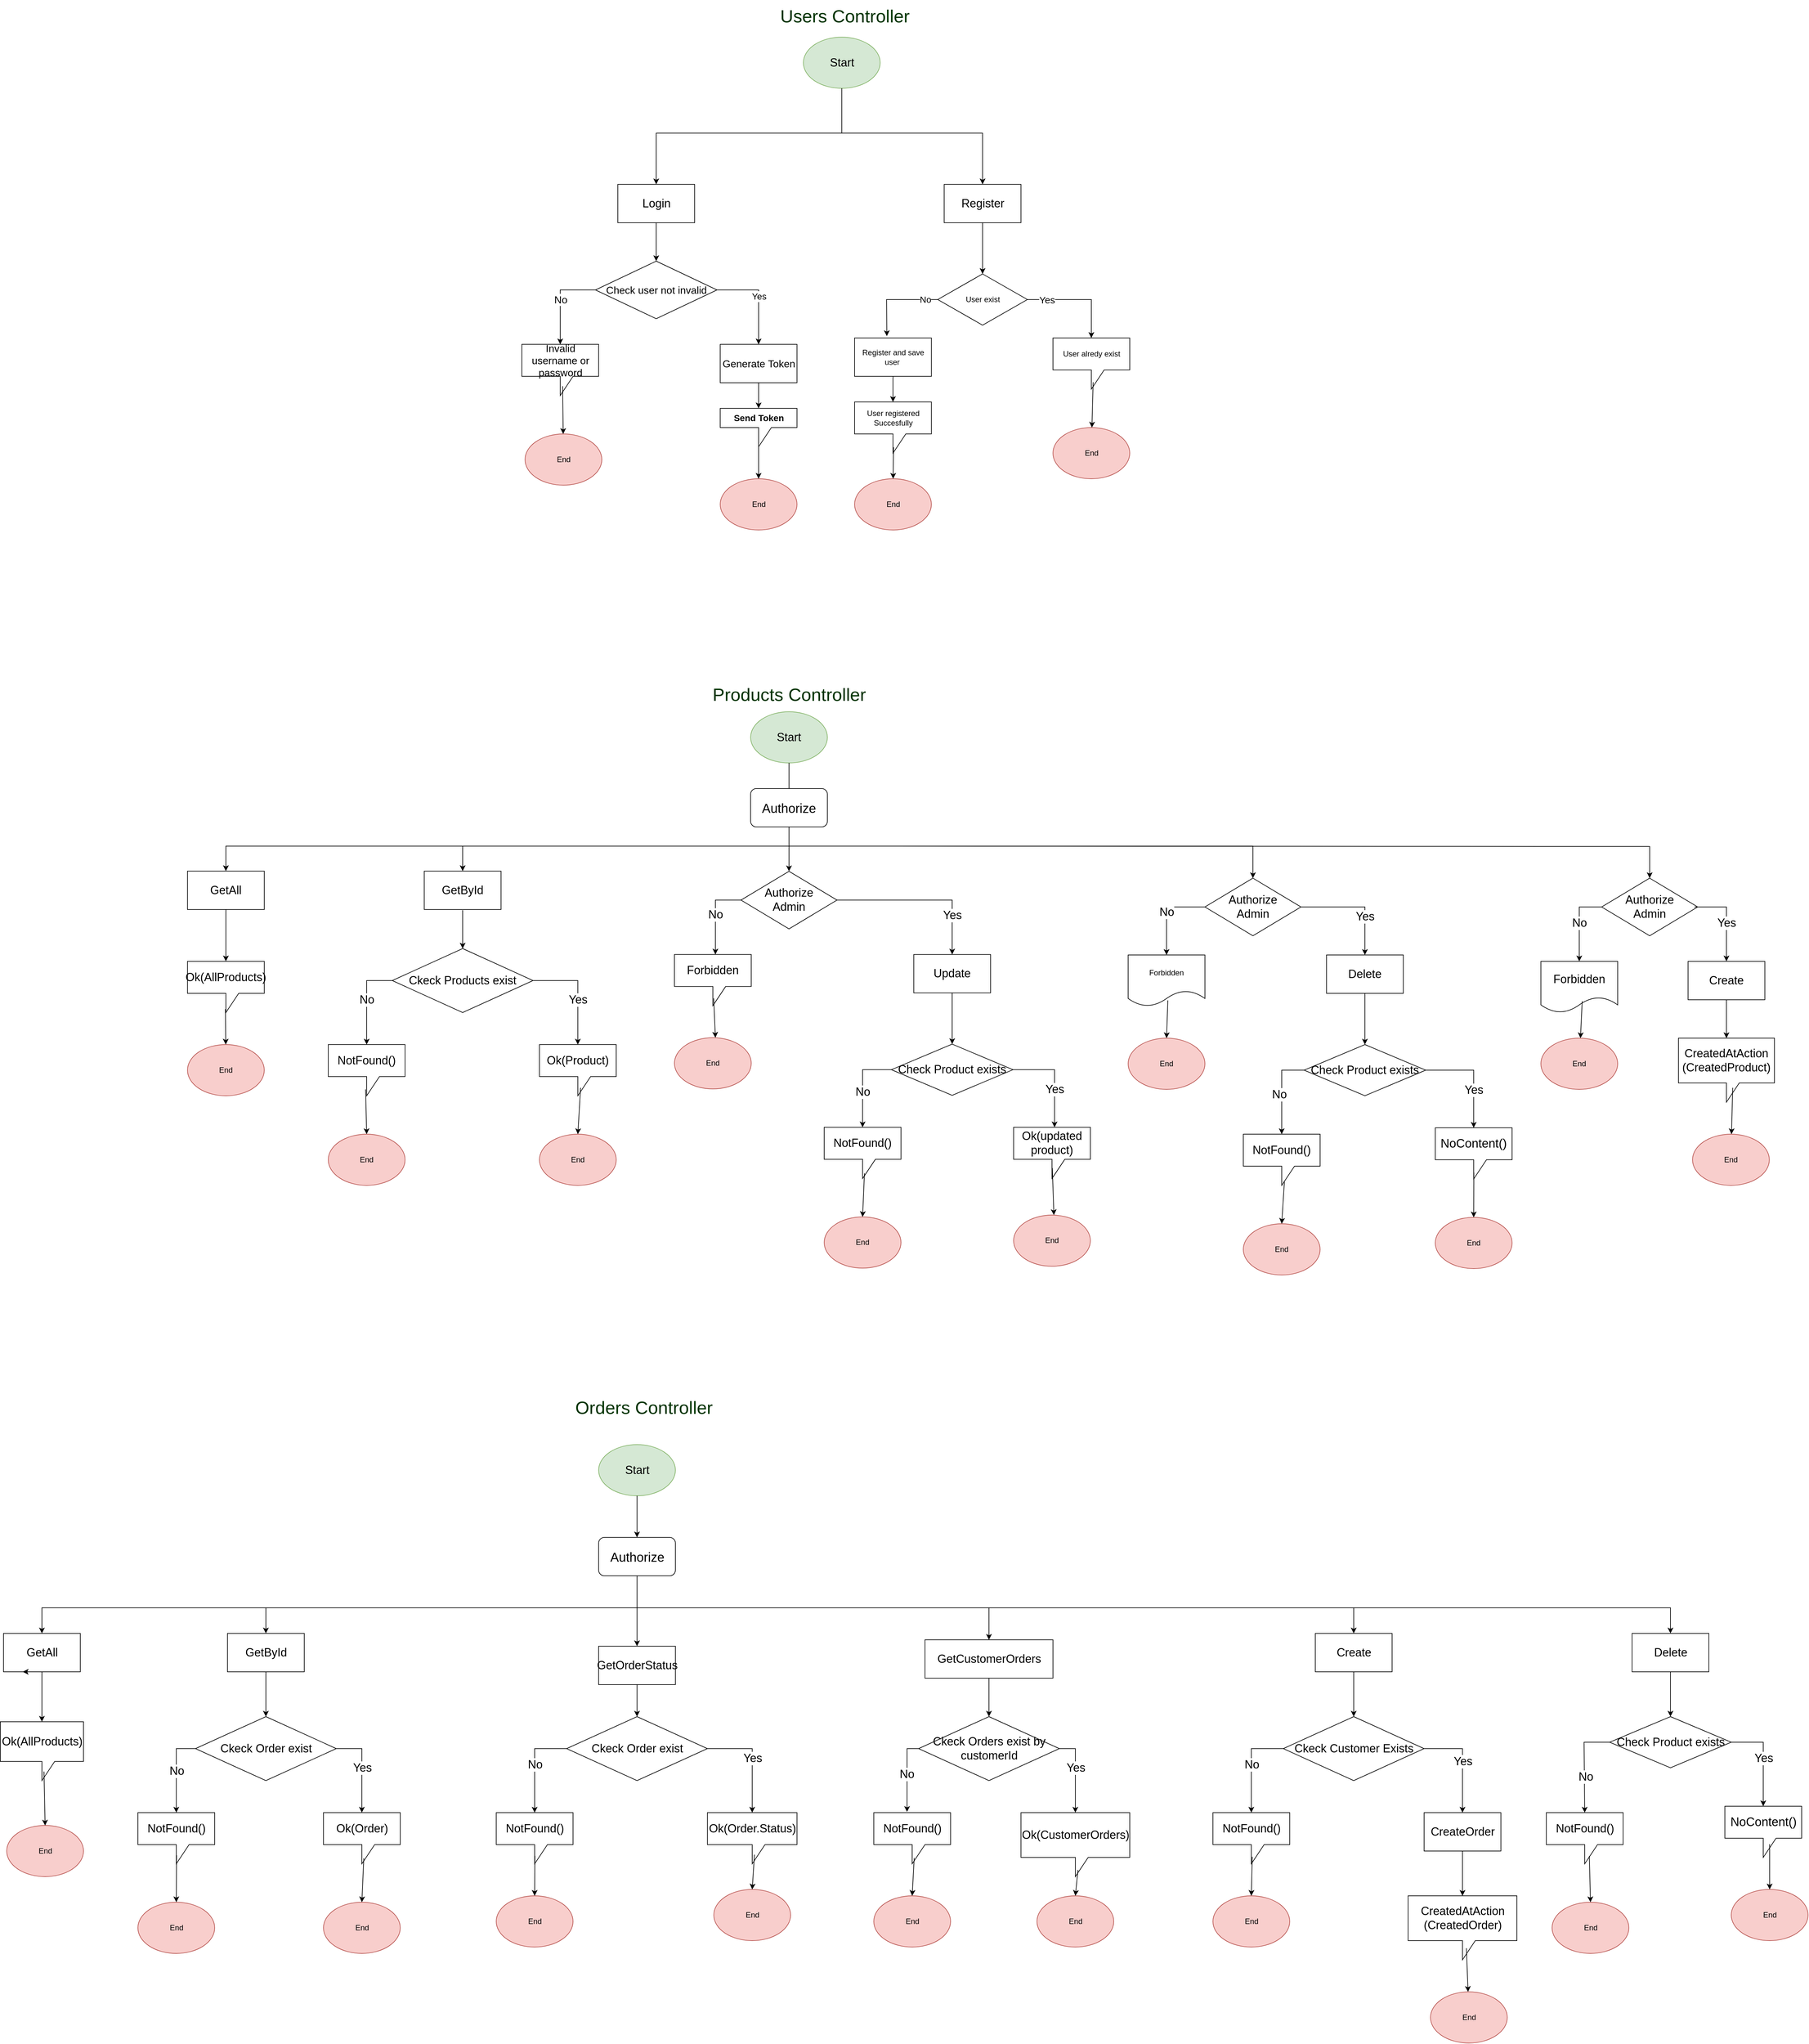 <mxfile version="23.1.5" type="device">
  <diagram name="Page-1" id="W7fDYBC-f9vwLgxFVzyM">
    <mxGraphModel dx="4320" dy="2528" grid="0" gridSize="10" guides="1" tooltips="1" connect="1" arrows="1" fold="1" page="0" pageScale="1" pageWidth="827" pageHeight="1169" math="0" shadow="0">
      <root>
        <mxCell id="0" />
        <mxCell id="1" parent="0" />
        <mxCell id="I-pay93XQwYCPUHcB1Gg-8" value="&lt;font style=&quot;font-size: 18px;&quot;&gt;NotFound()&lt;/font&gt;" style="shape=callout;whiteSpace=wrap;html=1;boundedLbl=1;flipH=0;direction=east;fillStyle=auto;shadow=0;perimeter=calloutPerimeter;" parent="1" vertex="1">
          <mxGeometry x="815" y="1509.29" width="120" height="80" as="geometry" />
        </mxCell>
        <mxCell id="YD1cp8Vs7nDSuRFwtXO4-1" value="&lt;font style=&quot;font-size: 18px;&quot;&gt;Start&lt;/font&gt;" style="ellipse;whiteSpace=wrap;html=1;fillColor=#d5e8d4;strokeColor=#82b366;" parent="1" vertex="1">
          <mxGeometry x="782.5" y="-194" width="120" height="80" as="geometry" />
        </mxCell>
        <mxCell id="YD1cp8Vs7nDSuRFwtXO4-2" value="&lt;font style=&quot;font-size: 18px;&quot;&gt;Register&lt;/font&gt;" style="rounded=0;whiteSpace=wrap;html=1;" parent="1" vertex="1">
          <mxGeometry x="1002.5" y="36" width="120" height="60" as="geometry" />
        </mxCell>
        <mxCell id="YD1cp8Vs7nDSuRFwtXO4-3" value="" style="endArrow=classic;html=1;rounded=0;entryX=0.5;entryY=0;entryDx=0;entryDy=0;exitX=0.5;exitY=1;exitDx=0;exitDy=0;" parent="1" source="YD1cp8Vs7nDSuRFwtXO4-1" target="YD1cp8Vs7nDSuRFwtXO4-5" edge="1">
          <mxGeometry width="50" height="50" relative="1" as="geometry">
            <mxPoint x="817.5" y="-104" as="sourcePoint" />
            <mxPoint x="1287.5" y="-4" as="targetPoint" />
            <Array as="points">
              <mxPoint x="842.5" y="-44" />
              <mxPoint x="552.5" y="-44" />
            </Array>
          </mxGeometry>
        </mxCell>
        <mxCell id="YD1cp8Vs7nDSuRFwtXO4-4" value="" style="endArrow=classic;html=1;rounded=0;exitX=0.5;exitY=1;exitDx=0;exitDy=0;entryX=0.5;entryY=0;entryDx=0;entryDy=0;" parent="1" source="YD1cp8Vs7nDSuRFwtXO4-1" target="YD1cp8Vs7nDSuRFwtXO4-2" edge="1">
          <mxGeometry width="50" height="50" relative="1" as="geometry">
            <mxPoint x="622.5" y="-24" as="sourcePoint" />
            <mxPoint x="672.5" y="-74" as="targetPoint" />
            <Array as="points">
              <mxPoint x="842.5" y="-44" />
              <mxPoint x="1062.5" y="-44" />
            </Array>
          </mxGeometry>
        </mxCell>
        <mxCell id="YD1cp8Vs7nDSuRFwtXO4-5" value="&lt;span style=&quot;font-size: 18px;&quot;&gt;Login&lt;/span&gt;" style="rounded=0;whiteSpace=wrap;html=1;" parent="1" vertex="1">
          <mxGeometry x="492.5" y="36" width="120" height="60" as="geometry" />
        </mxCell>
        <mxCell id="YD1cp8Vs7nDSuRFwtXO4-6" value="User exist" style="rhombus;whiteSpace=wrap;html=1;" parent="1" vertex="1">
          <mxGeometry x="992.5" y="176" width="140" height="80" as="geometry" />
        </mxCell>
        <mxCell id="YD1cp8Vs7nDSuRFwtXO4-7" value="&lt;font style=&quot;font-size: 15px;&quot;&gt;Yes&lt;/font&gt;" style="endArrow=classic;html=1;rounded=0;exitX=1;exitY=0.5;exitDx=0;exitDy=0;entryX=0.5;entryY=0;entryDx=0;entryDy=0;" parent="1" source="YD1cp8Vs7nDSuRFwtXO4-6" target="YD1cp8Vs7nDSuRFwtXO4-9" edge="1">
          <mxGeometry x="-0.625" width="50" height="50" relative="1" as="geometry">
            <mxPoint x="1122.5" y="256" as="sourcePoint" />
            <mxPoint x="1212.5" y="216" as="targetPoint" />
            <Array as="points">
              <mxPoint x="1232.5" y="216" />
            </Array>
            <mxPoint as="offset" />
          </mxGeometry>
        </mxCell>
        <mxCell id="YD1cp8Vs7nDSuRFwtXO4-8" value="" style="endArrow=classic;html=1;rounded=0;exitX=0.5;exitY=1;exitDx=0;exitDy=0;entryX=0.5;entryY=0;entryDx=0;entryDy=0;" parent="1" source="YD1cp8Vs7nDSuRFwtXO4-2" target="YD1cp8Vs7nDSuRFwtXO4-6" edge="1">
          <mxGeometry width="50" height="50" relative="1" as="geometry">
            <mxPoint x="1202.5" y="226" as="sourcePoint" />
            <mxPoint x="1252.5" y="176" as="targetPoint" />
          </mxGeometry>
        </mxCell>
        <mxCell id="YD1cp8Vs7nDSuRFwtXO4-9" value="User alredy exist" style="shape=callout;whiteSpace=wrap;html=1;boundedLbl=1;fixedSize=1;perimeter=calloutPerimeter;" parent="1" vertex="1">
          <mxGeometry x="1172.5" y="276" width="120" height="80" as="geometry" />
        </mxCell>
        <mxCell id="YD1cp8Vs7nDSuRFwtXO4-11" value="End" style="ellipse;whiteSpace=wrap;html=1;fillColor=#f8cecc;strokeColor=#b85450;" parent="1" vertex="1">
          <mxGeometry x="1172.5" y="416" width="120" height="80" as="geometry" />
        </mxCell>
        <mxCell id="YD1cp8Vs7nDSuRFwtXO4-12" value="" style="endArrow=classic;html=1;rounded=0;exitX=0.523;exitY=0.865;exitDx=0;exitDy=0;exitPerimeter=0;" parent="1" source="YD1cp8Vs7nDSuRFwtXO4-9" target="YD1cp8Vs7nDSuRFwtXO4-11" edge="1">
          <mxGeometry width="50" height="50" relative="1" as="geometry">
            <mxPoint x="1202.5" y="226" as="sourcePoint" />
            <mxPoint x="1252.5" y="176" as="targetPoint" />
          </mxGeometry>
        </mxCell>
        <mxCell id="YD1cp8Vs7nDSuRFwtXO4-13" value="&lt;font style=&quot;font-size: 14px;&quot;&gt;No&lt;/font&gt;" style="endArrow=classic;html=1;rounded=0;exitX=0;exitY=0.5;exitDx=0;exitDy=0;entryX=0.42;entryY=-0.047;entryDx=0;entryDy=0;entryPerimeter=0;" parent="1" target="YD1cp8Vs7nDSuRFwtXO4-14" edge="1">
          <mxGeometry x="-0.696" width="50" height="50" relative="1" as="geometry">
            <mxPoint x="993.5" y="216" as="sourcePoint" />
            <mxPoint x="893.5" y="216" as="targetPoint" />
            <Array as="points">
              <mxPoint x="912.5" y="216" />
            </Array>
            <mxPoint as="offset" />
          </mxGeometry>
        </mxCell>
        <mxCell id="YD1cp8Vs7nDSuRFwtXO4-14" value="Register and save user&amp;nbsp;" style="rounded=0;whiteSpace=wrap;html=1;" parent="1" vertex="1">
          <mxGeometry x="862.5" y="276" width="120" height="60" as="geometry" />
        </mxCell>
        <mxCell id="YD1cp8Vs7nDSuRFwtXO4-15" value="User registered Succesfully" style="shape=callout;whiteSpace=wrap;html=1;boundedLbl=1;fixedSize=1;perimeter=calloutPerimeter;" parent="1" vertex="1">
          <mxGeometry x="862.5" y="376" width="120" height="80" as="geometry" />
        </mxCell>
        <mxCell id="YD1cp8Vs7nDSuRFwtXO4-16" value="" style="endArrow=classic;html=1;rounded=0;exitX=0.5;exitY=1;exitDx=0;exitDy=0;" parent="1" source="YD1cp8Vs7nDSuRFwtXO4-14" target="YD1cp8Vs7nDSuRFwtXO4-15" edge="1">
          <mxGeometry width="50" height="50" relative="1" as="geometry">
            <mxPoint x="972.5" y="176" as="sourcePoint" />
            <mxPoint x="1022.5" y="126" as="targetPoint" />
          </mxGeometry>
        </mxCell>
        <mxCell id="YD1cp8Vs7nDSuRFwtXO4-17" value="End" style="ellipse;whiteSpace=wrap;html=1;fillColor=#f8cecc;strokeColor=#b85450;" parent="1" vertex="1">
          <mxGeometry x="862.5" y="496" width="120" height="80" as="geometry" />
        </mxCell>
        <mxCell id="YD1cp8Vs7nDSuRFwtXO4-19" value="" style="endArrow=classic;html=1;rounded=0;exitX=0.507;exitY=0.885;exitDx=0;exitDy=0;exitPerimeter=0;" parent="1" source="YD1cp8Vs7nDSuRFwtXO4-15" target="YD1cp8Vs7nDSuRFwtXO4-17" edge="1">
          <mxGeometry width="50" height="50" relative="1" as="geometry">
            <mxPoint x="972.5" y="326" as="sourcePoint" />
            <mxPoint x="1022.5" y="276" as="targetPoint" />
          </mxGeometry>
        </mxCell>
        <mxCell id="YD1cp8Vs7nDSuRFwtXO4-21" value="" style="endArrow=classic;html=1;rounded=0;exitX=0.5;exitY=1;exitDx=0;exitDy=0;" parent="1" source="YD1cp8Vs7nDSuRFwtXO4-5" target="YD1cp8Vs7nDSuRFwtXO4-22" edge="1">
          <mxGeometry width="50" height="50" relative="1" as="geometry">
            <mxPoint x="-177.5" y="226" as="sourcePoint" />
            <mxPoint x="212.5" y="156" as="targetPoint" />
          </mxGeometry>
        </mxCell>
        <mxCell id="YD1cp8Vs7nDSuRFwtXO4-22" value="&lt;font style=&quot;font-size: 16px;&quot;&gt;Check user not invalid&lt;/font&gt;" style="rhombus;whiteSpace=wrap;html=1;" parent="1" vertex="1">
          <mxGeometry x="457.5" y="156" width="190" height="90" as="geometry" />
        </mxCell>
        <mxCell id="YD1cp8Vs7nDSuRFwtXO4-23" value="&lt;font style=&quot;font-size: 16px;&quot;&gt;No&lt;/font&gt;" style="endArrow=classic;html=1;rounded=0;exitX=0;exitY=0.5;exitDx=0;exitDy=0;entryX=0.5;entryY=0;entryDx=0;entryDy=0;" parent="1" source="YD1cp8Vs7nDSuRFwtXO4-22" target="YD1cp8Vs7nDSuRFwtXO4-24" edge="1">
          <mxGeometry width="50" height="50" relative="1" as="geometry">
            <mxPoint x="112.5" y="216" as="sourcePoint" />
            <mxPoint x="112.5" y="356" as="targetPoint" />
            <Array as="points">
              <mxPoint x="402.5" y="201" />
            </Array>
          </mxGeometry>
        </mxCell>
        <mxCell id="YD1cp8Vs7nDSuRFwtXO4-24" value="&lt;font style=&quot;font-size: 16px;&quot;&gt;Invalid username or password&lt;/font&gt;" style="shape=callout;whiteSpace=wrap;html=1;boundedLbl=1;fixedSize=1;perimeter=calloutPerimeter;" parent="1" vertex="1">
          <mxGeometry x="342.5" y="286" width="120" height="80" as="geometry" />
        </mxCell>
        <mxCell id="YD1cp8Vs7nDSuRFwtXO4-25" value="End" style="ellipse;whiteSpace=wrap;html=1;fillColor=#f8cecc;strokeColor=#b85450;" parent="1" vertex="1">
          <mxGeometry x="347.5" y="426" width="120" height="80" as="geometry" />
        </mxCell>
        <mxCell id="YD1cp8Vs7nDSuRFwtXO4-26" value="" style="endArrow=classic;html=1;rounded=0;exitX=0.531;exitY=0.817;exitDx=0;exitDy=0;exitPerimeter=0;" parent="1" source="YD1cp8Vs7nDSuRFwtXO4-24" target="YD1cp8Vs7nDSuRFwtXO4-25" edge="1">
          <mxGeometry width="50" height="50" relative="1" as="geometry">
            <mxPoint x="-177.5" y="216" as="sourcePoint" />
            <mxPoint x="-127.5" y="166" as="targetPoint" />
          </mxGeometry>
        </mxCell>
        <mxCell id="I-pay93XQwYCPUHcB1Gg-2" value="" style="edgeStyle=orthogonalEdgeStyle;rounded=0;orthogonalLoop=1;jettySize=auto;html=1;" parent="1" source="YD1cp8Vs7nDSuRFwtXO4-27" target="I-pay93XQwYCPUHcB1Gg-1" edge="1">
          <mxGeometry relative="1" as="geometry" />
        </mxCell>
        <mxCell id="YD1cp8Vs7nDSuRFwtXO4-27" value="&lt;font style=&quot;font-size: 16px;&quot;&gt;Generate Token&lt;/font&gt;" style="rounded=0;whiteSpace=wrap;html=1;" parent="1" vertex="1">
          <mxGeometry x="652.5" y="286" width="120" height="60" as="geometry" />
        </mxCell>
        <mxCell id="YD1cp8Vs7nDSuRFwtXO4-28" value="&lt;font style=&quot;font-size: 14px;&quot;&gt;Yes&lt;/font&gt;" style="endArrow=classic;html=1;rounded=0;exitX=1;exitY=0.5;exitDx=0;exitDy=0;entryX=0.5;entryY=0;entryDx=0;entryDy=0;" parent="1" source="YD1cp8Vs7nDSuRFwtXO4-22" target="YD1cp8Vs7nDSuRFwtXO4-27" edge="1">
          <mxGeometry width="50" height="50" relative="1" as="geometry">
            <mxPoint x="242.5" y="216" as="sourcePoint" />
            <mxPoint x="292.5" y="166" as="targetPoint" />
            <Array as="points">
              <mxPoint x="712.5" y="201" />
            </Array>
          </mxGeometry>
        </mxCell>
        <mxCell id="YD1cp8Vs7nDSuRFwtXO4-29" value="End" style="ellipse;whiteSpace=wrap;html=1;fillColor=#f8cecc;strokeColor=#b85450;" parent="1" vertex="1">
          <mxGeometry x="652.5" y="496" width="120" height="80" as="geometry" />
        </mxCell>
        <mxCell id="YD1cp8Vs7nDSuRFwtXO4-31" value="&lt;font style=&quot;font-size: 28px; color: rgb(0, 51, 0);&quot;&gt;Users Controller&lt;/font&gt;" style="text;html=1;align=center;verticalAlign=middle;resizable=0;points=[];autosize=1;strokeColor=none;fillColor=none;" parent="1" vertex="1">
          <mxGeometry x="731.5" y="-252" width="230" height="50" as="geometry" />
        </mxCell>
        <mxCell id="YD1cp8Vs7nDSuRFwtXO4-32" value="&lt;font style=&quot;font-size: 18px;&quot;&gt;Start&lt;/font&gt;" style="ellipse;whiteSpace=wrap;html=1;fillColor=#d5e8d4;strokeColor=#82b366;" parent="1" vertex="1">
          <mxGeometry x="700" y="860" width="120" height="80" as="geometry" />
        </mxCell>
        <mxCell id="YD1cp8Vs7nDSuRFwtXO4-33" value="&lt;font style=&quot;font-size: 28px; color: rgb(0, 51, 0);&quot;&gt;Products Controller&lt;/font&gt;" style="text;html=1;align=center;verticalAlign=middle;resizable=0;points=[];autosize=1;strokeColor=none;fillColor=none;" parent="1" vertex="1">
          <mxGeometry x="630" y="808" width="260" height="50" as="geometry" />
        </mxCell>
        <mxCell id="YD1cp8Vs7nDSuRFwtXO4-34" value="&lt;font style=&quot;font-size: 18px;&quot;&gt;GetAll&lt;/font&gt;" style="rounded=0;whiteSpace=wrap;html=1;" parent="1" vertex="1">
          <mxGeometry x="-180" y="1109" width="120" height="60" as="geometry" />
        </mxCell>
        <mxCell id="YD1cp8Vs7nDSuRFwtXO4-35" value="" style="endArrow=classic;html=1;rounded=0;exitX=0.5;exitY=1;exitDx=0;exitDy=0;entryX=0.5;entryY=0;entryDx=0;entryDy=0;" parent="1" source="YD1cp8Vs7nDSuRFwtXO4-32" target="YD1cp8Vs7nDSuRFwtXO4-34" edge="1">
          <mxGeometry width="50" height="50" relative="1" as="geometry">
            <mxPoint x="320" y="1140" as="sourcePoint" />
            <mxPoint x="370" y="1090" as="targetPoint" />
            <Array as="points">
              <mxPoint x="760" y="1070" />
              <mxPoint x="420" y="1070" />
              <mxPoint x="-120" y="1070" />
            </Array>
          </mxGeometry>
        </mxCell>
        <mxCell id="YD1cp8Vs7nDSuRFwtXO4-36" value="&lt;font style=&quot;font-size: 18px;&quot;&gt;Ok(AllProducts)&lt;/font&gt;" style="shape=callout;whiteSpace=wrap;html=1;boundedLbl=1;perimeter=calloutPerimeter;" parent="1" vertex="1">
          <mxGeometry x="-180" y="1250" width="120" height="80" as="geometry" />
        </mxCell>
        <mxCell id="YD1cp8Vs7nDSuRFwtXO4-37" value="" style="endArrow=classic;html=1;rounded=0;exitX=0.5;exitY=1;exitDx=0;exitDy=0;entryX=0.5;entryY=0;entryDx=0;entryDy=0;" parent="1" source="YD1cp8Vs7nDSuRFwtXO4-34" target="YD1cp8Vs7nDSuRFwtXO4-36" edge="1">
          <mxGeometry width="50" height="50" relative="1" as="geometry">
            <mxPoint x="320" y="1140" as="sourcePoint" />
            <mxPoint x="370" y="1090" as="targetPoint" />
          </mxGeometry>
        </mxCell>
        <mxCell id="YD1cp8Vs7nDSuRFwtXO4-38" value="End" style="ellipse;whiteSpace=wrap;html=1;fillColor=#f8cecc;strokeColor=#b85450;" parent="1" vertex="1">
          <mxGeometry x="-180" y="1380" width="120" height="80" as="geometry" />
        </mxCell>
        <mxCell id="YD1cp8Vs7nDSuRFwtXO4-39" value="" style="endArrow=classic;html=1;rounded=0;exitX=0.494;exitY=0.933;exitDx=0;exitDy=0;exitPerimeter=0;" parent="1" source="YD1cp8Vs7nDSuRFwtXO4-36" target="YD1cp8Vs7nDSuRFwtXO4-38" edge="1">
          <mxGeometry width="50" height="50" relative="1" as="geometry">
            <mxPoint x="320" y="1140" as="sourcePoint" />
            <mxPoint x="370" y="1090" as="targetPoint" />
          </mxGeometry>
        </mxCell>
        <mxCell id="YD1cp8Vs7nDSuRFwtXO4-40" value="&lt;font style=&quot;font-size: 18px;&quot;&gt;GetById&lt;/font&gt;" style="rounded=0;whiteSpace=wrap;html=1;" parent="1" vertex="1">
          <mxGeometry x="190" y="1109" width="120" height="60" as="geometry" />
        </mxCell>
        <mxCell id="YD1cp8Vs7nDSuRFwtXO4-41" value="" style="endArrow=classic;html=1;rounded=0;entryX=0.5;entryY=0;entryDx=0;entryDy=0;" parent="1" target="YD1cp8Vs7nDSuRFwtXO4-40" edge="1">
          <mxGeometry width="50" height="50" relative="1" as="geometry">
            <mxPoint x="250" y="1070" as="sourcePoint" />
            <mxPoint x="370" y="1090" as="targetPoint" />
          </mxGeometry>
        </mxCell>
        <mxCell id="YD1cp8Vs7nDSuRFwtXO4-42" value="&lt;font style=&quot;font-size: 18px;&quot;&gt;Ckeck Products exist&lt;/font&gt;" style="rhombus;whiteSpace=wrap;html=1;" parent="1" vertex="1">
          <mxGeometry x="140" y="1230" width="220" height="100" as="geometry" />
        </mxCell>
        <mxCell id="YD1cp8Vs7nDSuRFwtXO4-43" value="" style="edgeStyle=none;orthogonalLoop=1;jettySize=auto;html=1;rounded=0;entryX=0.5;entryY=0;entryDx=0;entryDy=0;" parent="1" target="YD1cp8Vs7nDSuRFwtXO4-42" edge="1">
          <mxGeometry width="80" relative="1" as="geometry">
            <mxPoint x="250" y="1170" as="sourcePoint" />
            <mxPoint x="440" y="1250" as="targetPoint" />
            <Array as="points" />
          </mxGeometry>
        </mxCell>
        <mxCell id="YD1cp8Vs7nDSuRFwtXO4-44" value="&lt;font style=&quot;font-size: 18px;&quot;&gt;Ok(Product)&lt;/font&gt;" style="shape=callout;whiteSpace=wrap;html=1;boundedLbl=1;perimeter=calloutPerimeter;" parent="1" vertex="1">
          <mxGeometry x="370" y="1380" width="120" height="80" as="geometry" />
        </mxCell>
        <mxCell id="YD1cp8Vs7nDSuRFwtXO4-45" value="&lt;font style=&quot;font-size: 18px;&quot;&gt;NotFound()&lt;/font&gt;" style="shape=callout;whiteSpace=wrap;html=1;boundedLbl=1;perimeter=calloutPerimeter;" parent="1" vertex="1">
          <mxGeometry x="40" y="1380" width="120" height="80" as="geometry" />
        </mxCell>
        <mxCell id="YD1cp8Vs7nDSuRFwtXO4-46" value="End" style="ellipse;whiteSpace=wrap;html=1;fillColor=#f8cecc;strokeColor=#b85450;" parent="1" vertex="1">
          <mxGeometry x="40" y="1520" width="120" height="80" as="geometry" />
        </mxCell>
        <mxCell id="YD1cp8Vs7nDSuRFwtXO4-47" value="&lt;font style=&quot;font-size: 18px;&quot;&gt;Yes&lt;/font&gt;" style="endArrow=classic;html=1;rounded=0;exitX=1;exitY=0.5;exitDx=0;exitDy=0;entryX=0.5;entryY=0;entryDx=0;entryDy=0;" parent="1" source="YD1cp8Vs7nDSuRFwtXO4-42" target="YD1cp8Vs7nDSuRFwtXO4-44" edge="1">
          <mxGeometry x="0.176" width="50" height="50" relative="1" as="geometry">
            <mxPoint x="30" y="1170" as="sourcePoint" />
            <mxPoint x="80" y="1120" as="targetPoint" />
            <Array as="points">
              <mxPoint x="430" y="1280" />
            </Array>
            <mxPoint as="offset" />
          </mxGeometry>
        </mxCell>
        <mxCell id="YD1cp8Vs7nDSuRFwtXO4-48" value="&lt;font style=&quot;font-size: 18px;&quot;&gt;No&lt;/font&gt;" style="endArrow=classic;html=1;rounded=0;exitX=0;exitY=0.5;exitDx=0;exitDy=0;entryX=0.5;entryY=0;entryDx=0;entryDy=0;" parent="1" source="YD1cp8Vs7nDSuRFwtXO4-42" target="YD1cp8Vs7nDSuRFwtXO4-45" edge="1">
          <mxGeometry width="50" height="50" relative="1" as="geometry">
            <mxPoint x="30" y="1170" as="sourcePoint" />
            <mxPoint x="80" y="1120" as="targetPoint" />
            <Array as="points">
              <mxPoint x="100" y="1280" />
            </Array>
          </mxGeometry>
        </mxCell>
        <mxCell id="YD1cp8Vs7nDSuRFwtXO4-49" value="" style="endArrow=classic;html=1;rounded=0;exitX=0.486;exitY=0.875;exitDx=0;exitDy=0;exitPerimeter=0;entryX=0.5;entryY=0;entryDx=0;entryDy=0;" parent="1" source="YD1cp8Vs7nDSuRFwtXO4-45" target="YD1cp8Vs7nDSuRFwtXO4-46" edge="1">
          <mxGeometry width="50" height="50" relative="1" as="geometry">
            <mxPoint x="30" y="1170" as="sourcePoint" />
            <mxPoint x="80" y="1120" as="targetPoint" />
          </mxGeometry>
        </mxCell>
        <mxCell id="YD1cp8Vs7nDSuRFwtXO4-50" value="End" style="ellipse;whiteSpace=wrap;html=1;fillColor=#f8cecc;strokeColor=#b85450;" parent="1" vertex="1">
          <mxGeometry x="370" y="1520" width="120" height="80" as="geometry" />
        </mxCell>
        <mxCell id="YD1cp8Vs7nDSuRFwtXO4-51" value="" style="endArrow=classic;html=1;rounded=0;exitX=0.536;exitY=0.844;exitDx=0;exitDy=0;exitPerimeter=0;entryX=0.5;entryY=0;entryDx=0;entryDy=0;" parent="1" source="YD1cp8Vs7nDSuRFwtXO4-44" target="YD1cp8Vs7nDSuRFwtXO4-50" edge="1">
          <mxGeometry width="50" height="50" relative="1" as="geometry">
            <mxPoint x="30" y="1170" as="sourcePoint" />
            <mxPoint x="80" y="1120" as="targetPoint" />
          </mxGeometry>
        </mxCell>
        <mxCell id="YD1cp8Vs7nDSuRFwtXO4-96" value="" style="endArrow=classic;html=1;rounded=0;entryX=0.5;entryY=0;entryDx=0;entryDy=0;" parent="1" target="YD1cp8Vs7nDSuRFwtXO4-114" edge="1">
          <mxGeometry width="50" height="50" relative="1" as="geometry">
            <mxPoint x="760" y="1070" as="sourcePoint" />
            <mxPoint x="2150" y="1160" as="targetPoint" />
            <Array as="points">
              <mxPoint x="1485" y="1070" />
            </Array>
          </mxGeometry>
        </mxCell>
        <mxCell id="YD1cp8Vs7nDSuRFwtXO4-114" value="&lt;font style=&quot;font-size: 18px;&quot;&gt;Authorize&lt;br&gt;Admin&lt;/font&gt;" style="rhombus;whiteSpace=wrap;html=1;" parent="1" vertex="1">
          <mxGeometry x="1410" y="1120" width="150" height="90" as="geometry" />
        </mxCell>
        <mxCell id="YD1cp8Vs7nDSuRFwtXO4-115" value="&lt;font style=&quot;font-size: 18px;&quot;&gt;No&lt;/font&gt;" style="endArrow=classic;html=1;rounded=0;exitX=0;exitY=0.5;exitDx=0;exitDy=0;entryX=0.5;entryY=0;entryDx=0;entryDy=0;" parent="1" source="YD1cp8Vs7nDSuRFwtXO4-114" target="YD1cp8Vs7nDSuRFwtXO4-116" edge="1">
          <mxGeometry width="50" height="50" relative="1" as="geometry">
            <mxPoint x="1210" y="1360" as="sourcePoint" />
            <mxPoint x="1260" y="1310" as="targetPoint" />
            <Array as="points">
              <mxPoint x="1350" y="1165" />
            </Array>
          </mxGeometry>
        </mxCell>
        <mxCell id="YD1cp8Vs7nDSuRFwtXO4-116" value="Forbidden" style="shape=document;whiteSpace=wrap;html=1;boundedLbl=1;" parent="1" vertex="1">
          <mxGeometry x="1290" y="1240" width="120" height="80" as="geometry" />
        </mxCell>
        <mxCell id="YD1cp8Vs7nDSuRFwtXO4-117" value="End" style="ellipse;whiteSpace=wrap;html=1;fillColor=#f8cecc;strokeColor=#b85450;" parent="1" vertex="1">
          <mxGeometry x="1290" y="1370" width="120" height="80" as="geometry" />
        </mxCell>
        <mxCell id="YD1cp8Vs7nDSuRFwtXO4-118" value="" style="endArrow=classic;html=1;rounded=0;exitX=0.517;exitY=0.887;exitDx=0;exitDy=0;exitPerimeter=0;entryX=0.5;entryY=0;entryDx=0;entryDy=0;" parent="1" source="YD1cp8Vs7nDSuRFwtXO4-116" target="YD1cp8Vs7nDSuRFwtXO4-117" edge="1">
          <mxGeometry width="50" height="50" relative="1" as="geometry">
            <mxPoint x="1130" y="1440" as="sourcePoint" />
            <mxPoint x="1180" y="1390" as="targetPoint" />
          </mxGeometry>
        </mxCell>
        <mxCell id="YD1cp8Vs7nDSuRFwtXO4-119" value="&lt;font style=&quot;font-size: 18px;&quot;&gt;Yes&lt;/font&gt;" style="endArrow=classic;html=1;rounded=0;exitX=1;exitY=0.5;exitDx=0;exitDy=0;entryX=0.5;entryY=0;entryDx=0;entryDy=0;" parent="1" source="YD1cp8Vs7nDSuRFwtXO4-114" target="YD1cp8Vs7nDSuRFwtXO4-124" edge="1">
          <mxGeometry x="0.314" width="50" height="50" relative="1" as="geometry">
            <mxPoint x="1540" y="1330" as="sourcePoint" />
            <mxPoint x="1470" y="1250" as="targetPoint" />
            <Array as="points">
              <mxPoint x="1660" y="1165" />
            </Array>
            <mxPoint as="offset" />
          </mxGeometry>
        </mxCell>
        <mxCell id="YD1cp8Vs7nDSuRFwtXO4-124" value="&lt;font style=&quot;font-size: 18px;&quot;&gt;Delete&lt;/font&gt;" style="rounded=0;whiteSpace=wrap;html=1;" parent="1" vertex="1">
          <mxGeometry x="1600" y="1240" width="120" height="60" as="geometry" />
        </mxCell>
        <mxCell id="YD1cp8Vs7nDSuRFwtXO4-125" value="&lt;font style=&quot;font-size: 18px;&quot;&gt;Check Product exists&lt;/font&gt;" style="rhombus;whiteSpace=wrap;html=1;" parent="1" vertex="1">
          <mxGeometry x="1565" y="1380" width="190" height="80" as="geometry" />
        </mxCell>
        <mxCell id="YD1cp8Vs7nDSuRFwtXO4-126" value="&lt;font style=&quot;font-size: 18px;&quot;&gt;NotFound()&lt;/font&gt;" style="shape=callout;whiteSpace=wrap;html=1;boundedLbl=1;perimeter=calloutPerimeter;" parent="1" vertex="1">
          <mxGeometry x="1470" y="1520" width="120" height="80" as="geometry" />
        </mxCell>
        <mxCell id="YD1cp8Vs7nDSuRFwtXO4-127" value="End" style="ellipse;whiteSpace=wrap;html=1;fillColor=#f8cecc;strokeColor=#b85450;" parent="1" vertex="1">
          <mxGeometry x="1470" y="1660" width="120" height="80" as="geometry" />
        </mxCell>
        <mxCell id="YD1cp8Vs7nDSuRFwtXO4-128" value="" style="endArrow=classic;html=1;rounded=0;entryX=0.5;entryY=0;entryDx=0;entryDy=0;exitX=0.5;exitY=1;exitDx=0;exitDy=0;" parent="1" source="YD1cp8Vs7nDSuRFwtXO4-124" target="YD1cp8Vs7nDSuRFwtXO4-125" edge="1">
          <mxGeometry width="50" height="50" relative="1" as="geometry">
            <mxPoint x="1150" y="1520" as="sourcePoint" />
            <mxPoint x="1200" y="1470" as="targetPoint" />
          </mxGeometry>
        </mxCell>
        <mxCell id="YD1cp8Vs7nDSuRFwtXO4-129" value="" style="endArrow=classic;html=1;rounded=0;exitX=0;exitY=0.5;exitDx=0;exitDy=0;entryX=0.5;entryY=0;entryDx=0;entryDy=0;" parent="1" source="YD1cp8Vs7nDSuRFwtXO4-125" target="YD1cp8Vs7nDSuRFwtXO4-126" edge="1">
          <mxGeometry width="50" height="50" relative="1" as="geometry">
            <mxPoint x="1150" y="1520" as="sourcePoint" />
            <mxPoint x="1200" y="1470" as="targetPoint" />
            <Array as="points">
              <mxPoint x="1530" y="1420" />
            </Array>
          </mxGeometry>
        </mxCell>
        <mxCell id="YD1cp8Vs7nDSuRFwtXO4-130" value="&lt;font style=&quot;font-size: 18px;&quot;&gt;No&lt;/font&gt;" style="edgeLabel;html=1;align=center;verticalAlign=middle;resizable=0;points=[];" parent="YD1cp8Vs7nDSuRFwtXO4-129" vertex="1" connectable="0">
          <mxGeometry x="0.072" y="-4" relative="1" as="geometry">
            <mxPoint as="offset" />
          </mxGeometry>
        </mxCell>
        <mxCell id="YD1cp8Vs7nDSuRFwtXO4-131" value="" style="endArrow=classic;html=1;rounded=0;exitX=0.535;exitY=0.93;exitDx=0;exitDy=0;exitPerimeter=0;entryX=0.5;entryY=0;entryDx=0;entryDy=0;" parent="1" source="YD1cp8Vs7nDSuRFwtXO4-126" target="YD1cp8Vs7nDSuRFwtXO4-127" edge="1">
          <mxGeometry width="50" height="50" relative="1" as="geometry">
            <mxPoint x="1430" y="1630" as="sourcePoint" />
            <mxPoint x="1480" y="1580" as="targetPoint" />
          </mxGeometry>
        </mxCell>
        <mxCell id="YD1cp8Vs7nDSuRFwtXO4-132" value="&lt;font style=&quot;font-size: 19px;&quot;&gt;NoContent()&lt;/font&gt;" style="shape=callout;whiteSpace=wrap;html=1;boundedLbl=1;perimeter=calloutPerimeter;" parent="1" vertex="1">
          <mxGeometry x="1770" y="1510" width="120" height="80" as="geometry" />
        </mxCell>
        <mxCell id="YD1cp8Vs7nDSuRFwtXO4-133" value="&lt;font style=&quot;font-size: 18px;&quot;&gt;Yes&lt;/font&gt;" style="endArrow=classic;html=1;rounded=0;exitX=1;exitY=0.5;exitDx=0;exitDy=0;entryX=0.5;entryY=0;entryDx=0;entryDy=0;" parent="1" source="YD1cp8Vs7nDSuRFwtXO4-125" target="YD1cp8Vs7nDSuRFwtXO4-132" edge="1">
          <mxGeometry x="0.273" width="50" height="50" relative="1" as="geometry">
            <mxPoint x="1430" y="1640" as="sourcePoint" />
            <mxPoint x="1480" y="1590" as="targetPoint" />
            <Array as="points">
              <mxPoint x="1830" y="1420" />
            </Array>
            <mxPoint y="1" as="offset" />
          </mxGeometry>
        </mxCell>
        <mxCell id="YD1cp8Vs7nDSuRFwtXO4-134" value="End" style="ellipse;whiteSpace=wrap;html=1;fillColor=#f8cecc;strokeColor=#b85450;" parent="1" vertex="1">
          <mxGeometry x="1770" y="1650" width="120" height="80" as="geometry" />
        </mxCell>
        <mxCell id="YD1cp8Vs7nDSuRFwtXO4-135" value="" style="endArrow=classic;html=1;rounded=0;exitX=0.502;exitY=0.875;exitDx=0;exitDy=0;exitPerimeter=0;entryX=0.5;entryY=0;entryDx=0;entryDy=0;" parent="1" source="YD1cp8Vs7nDSuRFwtXO4-132" target="YD1cp8Vs7nDSuRFwtXO4-134" edge="1">
          <mxGeometry width="50" height="50" relative="1" as="geometry">
            <mxPoint x="1430" y="1640" as="sourcePoint" />
            <mxPoint x="1480" y="1590" as="targetPoint" />
          </mxGeometry>
        </mxCell>
        <mxCell id="I-pay93XQwYCPUHcB1Gg-35" style="edgeStyle=orthogonalEdgeStyle;rounded=0;orthogonalLoop=1;jettySize=auto;html=1;exitX=0.5;exitY=1;exitDx=0;exitDy=0;entryX=0.5;entryY=0;entryDx=0;entryDy=0;" parent="1" target="I-pay93XQwYCPUHcB1Gg-24" edge="1">
          <mxGeometry relative="1" as="geometry">
            <mxPoint x="2105" y="1150.0" as="targetPoint" />
            <mxPoint x="760" y="1070.0" as="sourcePoint" />
          </mxGeometry>
        </mxCell>
        <mxCell id="YD1cp8Vs7nDSuRFwtXO4-140" value="&lt;font style=&quot;font-size: 20px;&quot;&gt;Authorize&lt;/font&gt;" style="rounded=1;whiteSpace=wrap;html=1;" parent="1" vertex="1">
          <mxGeometry x="700" y="980" width="120" height="60" as="geometry" />
        </mxCell>
        <mxCell id="YD1cp8Vs7nDSuRFwtXO4-142" value="&lt;font style=&quot;font-size: 28px; color: rgb(0, 51, 0);&quot;&gt;Orders Controller&lt;/font&gt;" style="text;html=1;align=center;verticalAlign=middle;resizable=0;points=[];autosize=1;strokeColor=none;fillColor=none;" parent="1" vertex="1">
          <mxGeometry x="412.5" y="1922" width="240" height="50" as="geometry" />
        </mxCell>
        <mxCell id="YD1cp8Vs7nDSuRFwtXO4-143" value="&lt;font style=&quot;font-size: 18px;&quot;&gt;Start&lt;/font&gt;" style="ellipse;whiteSpace=wrap;html=1;fillColor=#d5e8d4;strokeColor=#82b366;" parent="1" vertex="1">
          <mxGeometry x="462.5" y="2005" width="120" height="80" as="geometry" />
        </mxCell>
        <mxCell id="YD1cp8Vs7nDSuRFwtXO4-144" value="&lt;font style=&quot;font-size: 20px;&quot;&gt;Authorize&lt;/font&gt;" style="rounded=1;whiteSpace=wrap;html=1;" parent="1" vertex="1">
          <mxGeometry x="462.5" y="2150" width="120" height="60" as="geometry" />
        </mxCell>
        <mxCell id="YD1cp8Vs7nDSuRFwtXO4-145" value="" style="endArrow=classic;html=1;rounded=0;exitX=0.5;exitY=1;exitDx=0;exitDy=0;entryX=0.5;entryY=0;entryDx=0;entryDy=0;" parent="1" source="YD1cp8Vs7nDSuRFwtXO4-143" target="YD1cp8Vs7nDSuRFwtXO4-144" edge="1">
          <mxGeometry width="50" height="50" relative="1" as="geometry">
            <mxPoint x="32.5" y="2210" as="sourcePoint" />
            <mxPoint x="82.5" y="2160" as="targetPoint" />
          </mxGeometry>
        </mxCell>
        <mxCell id="YD1cp8Vs7nDSuRFwtXO4-146" value="&lt;font style=&quot;font-size: 18px;&quot;&gt;GetAll&lt;/font&gt;" style="rounded=0;whiteSpace=wrap;html=1;" parent="1" vertex="1">
          <mxGeometry x="-467.5" y="2300" width="120" height="60" as="geometry" />
        </mxCell>
        <mxCell id="YD1cp8Vs7nDSuRFwtXO4-148" value="" style="endArrow=classic;html=1;rounded=0;exitX=0.5;exitY=1;exitDx=0;exitDy=0;entryX=0.5;entryY=0;entryDx=0;entryDy=0;" parent="1" source="YD1cp8Vs7nDSuRFwtXO4-144" target="YD1cp8Vs7nDSuRFwtXO4-146" edge="1">
          <mxGeometry width="50" height="50" relative="1" as="geometry">
            <mxPoint x="32.5" y="2210" as="sourcePoint" />
            <mxPoint x="82.5" y="2160" as="targetPoint" />
            <Array as="points">
              <mxPoint x="522.5" y="2260" />
              <mxPoint x="262.5" y="2260" />
              <mxPoint x="-407.5" y="2260" />
            </Array>
          </mxGeometry>
        </mxCell>
        <mxCell id="YD1cp8Vs7nDSuRFwtXO4-149" style="edgeStyle=orthogonalEdgeStyle;rounded=0;orthogonalLoop=1;jettySize=auto;html=1;exitX=0.5;exitY=1;exitDx=0;exitDy=0;entryX=0.25;entryY=1;entryDx=0;entryDy=0;" parent="1" source="YD1cp8Vs7nDSuRFwtXO4-146" target="YD1cp8Vs7nDSuRFwtXO4-146" edge="1">
          <mxGeometry relative="1" as="geometry" />
        </mxCell>
        <mxCell id="YD1cp8Vs7nDSuRFwtXO4-151" value="&lt;font style=&quot;font-size: 18px;&quot;&gt;Ok(AllProducts)&lt;/font&gt;" style="shape=callout;whiteSpace=wrap;html=1;boundedLbl=1;perimeter=calloutPerimeter;" parent="1" vertex="1">
          <mxGeometry x="-472.5" y="2438" width="130" height="92" as="geometry" />
        </mxCell>
        <mxCell id="YD1cp8Vs7nDSuRFwtXO4-152" value="" style="endArrow=classic;html=1;rounded=0;entryX=0.5;entryY=0;entryDx=0;entryDy=0;exitX=0.5;exitY=1;exitDx=0;exitDy=0;" parent="1" source="YD1cp8Vs7nDSuRFwtXO4-146" target="YD1cp8Vs7nDSuRFwtXO4-151" edge="1">
          <mxGeometry width="50" height="50" relative="1" as="geometry">
            <mxPoint x="-327.5" y="2360" as="sourcePoint" />
            <mxPoint x="132.5" y="2250" as="targetPoint" />
          </mxGeometry>
        </mxCell>
        <mxCell id="YD1cp8Vs7nDSuRFwtXO4-153" value="End" style="ellipse;whiteSpace=wrap;html=1;fillColor=#f8cecc;strokeColor=#b85450;" parent="1" vertex="1">
          <mxGeometry x="-462.5" y="2600" width="120" height="80" as="geometry" />
        </mxCell>
        <mxCell id="YD1cp8Vs7nDSuRFwtXO4-154" value="" style="endArrow=classic;html=1;rounded=0;exitX=0.525;exitY=0.846;exitDx=0;exitDy=0;exitPerimeter=0;entryX=0.5;entryY=0.002;entryDx=0;entryDy=0;entryPerimeter=0;" parent="1" source="YD1cp8Vs7nDSuRFwtXO4-151" target="YD1cp8Vs7nDSuRFwtXO4-153" edge="1">
          <mxGeometry width="50" height="50" relative="1" as="geometry">
            <mxPoint x="-67.5" y="2320" as="sourcePoint" />
            <mxPoint x="-17.5" y="2270" as="targetPoint" />
          </mxGeometry>
        </mxCell>
        <mxCell id="YD1cp8Vs7nDSuRFwtXO4-155" value="&lt;font style=&quot;font-size: 18px;&quot;&gt;GetById&lt;/font&gt;" style="rounded=0;whiteSpace=wrap;html=1;" parent="1" vertex="1">
          <mxGeometry x="-117.5" y="2300" width="120" height="60" as="geometry" />
        </mxCell>
        <mxCell id="YD1cp8Vs7nDSuRFwtXO4-156" value="" style="endArrow=classic;html=1;rounded=0;entryX=0.5;entryY=0;entryDx=0;entryDy=0;" parent="1" target="YD1cp8Vs7nDSuRFwtXO4-155" edge="1">
          <mxGeometry width="50" height="50" relative="1" as="geometry">
            <mxPoint x="-57.5" y="2260" as="sourcePoint" />
            <mxPoint x="82.5" y="2250" as="targetPoint" />
          </mxGeometry>
        </mxCell>
        <mxCell id="YD1cp8Vs7nDSuRFwtXO4-157" value="&lt;font style=&quot;font-size: 18px;&quot;&gt;Ckeck Order exist&lt;/font&gt;" style="rhombus;whiteSpace=wrap;html=1;" parent="1" vertex="1">
          <mxGeometry x="-167.5" y="2430" width="220" height="100" as="geometry" />
        </mxCell>
        <mxCell id="YD1cp8Vs7nDSuRFwtXO4-158" value="" style="endArrow=classic;html=1;rounded=0;exitX=0.5;exitY=1;exitDx=0;exitDy=0;entryX=0.5;entryY=0;entryDx=0;entryDy=0;" parent="1" source="YD1cp8Vs7nDSuRFwtXO4-155" target="YD1cp8Vs7nDSuRFwtXO4-157" edge="1">
          <mxGeometry width="50" height="50" relative="1" as="geometry">
            <mxPoint x="-87.5" y="2510" as="sourcePoint" />
            <mxPoint x="-37.5" y="2460" as="targetPoint" />
          </mxGeometry>
        </mxCell>
        <mxCell id="YD1cp8Vs7nDSuRFwtXO4-160" value="&lt;font style=&quot;font-size: 18px;&quot;&gt;NotFound()&lt;/font&gt;" style="shape=callout;whiteSpace=wrap;html=1;boundedLbl=1;perimeter=calloutPerimeter;" parent="1" vertex="1">
          <mxGeometry x="-257.5" y="2580" width="120" height="80" as="geometry" />
        </mxCell>
        <mxCell id="YD1cp8Vs7nDSuRFwtXO4-161" value="&lt;font style=&quot;font-size: 18px;&quot;&gt;No&lt;/font&gt;" style="endArrow=classic;html=1;rounded=0;exitX=0;exitY=0.5;exitDx=0;exitDy=0;" parent="1" source="YD1cp8Vs7nDSuRFwtXO4-157" target="YD1cp8Vs7nDSuRFwtXO4-160" edge="1">
          <mxGeometry width="50" height="50" relative="1" as="geometry">
            <mxPoint x="-87.5" y="2470" as="sourcePoint" />
            <mxPoint x="-37.5" y="2420" as="targetPoint" />
            <Array as="points">
              <mxPoint x="-197.5" y="2480" />
            </Array>
          </mxGeometry>
        </mxCell>
        <mxCell id="YD1cp8Vs7nDSuRFwtXO4-162" value="End" style="ellipse;whiteSpace=wrap;html=1;fillColor=#f8cecc;strokeColor=#b85450;" parent="1" vertex="1">
          <mxGeometry x="-257.5" y="2720" width="120" height="80" as="geometry" />
        </mxCell>
        <mxCell id="YD1cp8Vs7nDSuRFwtXO4-163" value="" style="endArrow=classic;html=1;rounded=0;exitX=0.503;exitY=0.833;exitDx=0;exitDy=0;exitPerimeter=0;entryX=0.5;entryY=0;entryDx=0;entryDy=0;" parent="1" source="YD1cp8Vs7nDSuRFwtXO4-160" target="YD1cp8Vs7nDSuRFwtXO4-162" edge="1">
          <mxGeometry width="50" height="50" relative="1" as="geometry">
            <mxPoint x="-87.5" y="2460" as="sourcePoint" />
            <mxPoint x="-37.5" y="2410" as="targetPoint" />
          </mxGeometry>
        </mxCell>
        <mxCell id="YD1cp8Vs7nDSuRFwtXO4-164" value="&lt;font style=&quot;font-size: 18px;&quot;&gt;Ok(Order)&lt;/font&gt;" style="shape=callout;whiteSpace=wrap;html=1;boundedLbl=1;perimeter=calloutPerimeter;" parent="1" vertex="1">
          <mxGeometry x="32.5" y="2580" width="120" height="80" as="geometry" />
        </mxCell>
        <mxCell id="YD1cp8Vs7nDSuRFwtXO4-165" value="&lt;font style=&quot;font-size: 18px;&quot;&gt;Yes&lt;/font&gt;" style="endArrow=classic;html=1;rounded=0;exitX=1;exitY=0.5;exitDx=0;exitDy=0;entryX=0.5;entryY=0;entryDx=0;entryDy=0;" parent="1" source="YD1cp8Vs7nDSuRFwtXO4-157" target="YD1cp8Vs7nDSuRFwtXO4-164" edge="1">
          <mxGeometry width="50" height="50" relative="1" as="geometry">
            <mxPoint x="-37.5" y="2430" as="sourcePoint" />
            <mxPoint x="92.5" y="2570" as="targetPoint" />
            <Array as="points">
              <mxPoint x="92.5" y="2480" />
            </Array>
          </mxGeometry>
        </mxCell>
        <mxCell id="YD1cp8Vs7nDSuRFwtXO4-166" value="End" style="ellipse;whiteSpace=wrap;html=1;fillColor=#f8cecc;strokeColor=#b85450;" parent="1" vertex="1">
          <mxGeometry x="32.5" y="2720" width="120" height="80" as="geometry" />
        </mxCell>
        <mxCell id="YD1cp8Vs7nDSuRFwtXO4-167" value="" style="endArrow=classic;html=1;rounded=0;exitX=0.525;exitY=0.892;exitDx=0;exitDy=0;exitPerimeter=0;entryX=0.5;entryY=0;entryDx=0;entryDy=0;" parent="1" source="YD1cp8Vs7nDSuRFwtXO4-164" target="YD1cp8Vs7nDSuRFwtXO4-166" edge="1">
          <mxGeometry width="50" height="50" relative="1" as="geometry">
            <mxPoint x="-37.5" y="2700" as="sourcePoint" />
            <mxPoint x="12.5" y="2650" as="targetPoint" />
          </mxGeometry>
        </mxCell>
        <mxCell id="YD1cp8Vs7nDSuRFwtXO4-168" value="&lt;font style=&quot;font-size: 18px;&quot;&gt;GetOrderStatus&lt;/font&gt;" style="rounded=0;whiteSpace=wrap;html=1;" parent="1" vertex="1">
          <mxGeometry x="462.5" y="2320" width="120" height="60" as="geometry" />
        </mxCell>
        <mxCell id="YD1cp8Vs7nDSuRFwtXO4-169" value="" style="endArrow=classic;html=1;rounded=0;entryX=0.5;entryY=0;entryDx=0;entryDy=0;" parent="1" target="YD1cp8Vs7nDSuRFwtXO4-168" edge="1">
          <mxGeometry width="50" height="50" relative="1" as="geometry">
            <mxPoint x="522.5" y="2260" as="sourcePoint" />
            <mxPoint x="282.5" y="2460" as="targetPoint" />
          </mxGeometry>
        </mxCell>
        <mxCell id="YD1cp8Vs7nDSuRFwtXO4-170" value="&lt;font style=&quot;font-size: 18px;&quot;&gt;Ckeck Order exist&lt;/font&gt;" style="rhombus;whiteSpace=wrap;html=1;" parent="1" vertex="1">
          <mxGeometry x="412.5" y="2430" width="220" height="100" as="geometry" />
        </mxCell>
        <mxCell id="YD1cp8Vs7nDSuRFwtXO4-171" value="" style="endArrow=classic;html=1;rounded=0;exitX=0.5;exitY=1;exitDx=0;exitDy=0;entryX=0.5;entryY=0;entryDx=0;entryDy=0;" parent="1" source="YD1cp8Vs7nDSuRFwtXO4-168" target="YD1cp8Vs7nDSuRFwtXO4-170" edge="1">
          <mxGeometry width="50" height="50" relative="1" as="geometry">
            <mxPoint x="232.5" y="2510" as="sourcePoint" />
            <mxPoint x="282.5" y="2460" as="targetPoint" />
            <Array as="points">
              <mxPoint x="522.5" y="2430" />
            </Array>
          </mxGeometry>
        </mxCell>
        <mxCell id="YD1cp8Vs7nDSuRFwtXO4-174" value="&lt;font style=&quot;font-size: 18px;&quot;&gt;NotFound()&lt;/font&gt;" style="shape=callout;whiteSpace=wrap;html=1;boundedLbl=1;perimeter=calloutPerimeter;" parent="1" vertex="1">
          <mxGeometry x="302.5" y="2580" width="120" height="80" as="geometry" />
        </mxCell>
        <mxCell id="YD1cp8Vs7nDSuRFwtXO4-175" value="&lt;font style=&quot;font-size: 18px;&quot;&gt;No&lt;/font&gt;" style="endArrow=classic;html=1;rounded=0;exitX=0;exitY=0.5;exitDx=0;exitDy=0;entryX=0.5;entryY=0;entryDx=0;entryDy=0;" parent="1" source="YD1cp8Vs7nDSuRFwtXO4-170" target="YD1cp8Vs7nDSuRFwtXO4-174" edge="1">
          <mxGeometry width="50" height="50" relative="1" as="geometry">
            <mxPoint x="232.5" y="2570" as="sourcePoint" />
            <mxPoint x="282.5" y="2520" as="targetPoint" />
            <Array as="points">
              <mxPoint x="362.5" y="2480" />
            </Array>
          </mxGeometry>
        </mxCell>
        <mxCell id="YD1cp8Vs7nDSuRFwtXO4-177" value="End" style="ellipse;whiteSpace=wrap;html=1;fillColor=#f8cecc;strokeColor=#b85450;" parent="1" vertex="1">
          <mxGeometry x="302.5" y="2710" width="120" height="80" as="geometry" />
        </mxCell>
        <mxCell id="YD1cp8Vs7nDSuRFwtXO4-178" value="" style="endArrow=classic;html=1;rounded=0;exitX=0.503;exitY=0.845;exitDx=0;exitDy=0;exitPerimeter=0;entryX=0.5;entryY=0;entryDx=0;entryDy=0;" parent="1" source="YD1cp8Vs7nDSuRFwtXO4-174" target="YD1cp8Vs7nDSuRFwtXO4-177" edge="1">
          <mxGeometry width="50" height="50" relative="1" as="geometry">
            <mxPoint x="232.5" y="2560" as="sourcePoint" />
            <mxPoint x="282.5" y="2510" as="targetPoint" />
          </mxGeometry>
        </mxCell>
        <mxCell id="YD1cp8Vs7nDSuRFwtXO4-179" value="&lt;font style=&quot;font-size: 18px;&quot;&gt;Ok(Order.Status)&lt;/font&gt;" style="shape=callout;whiteSpace=wrap;html=1;boundedLbl=1;perimeter=calloutPerimeter;" parent="1" vertex="1">
          <mxGeometry x="632.5" y="2580" width="140" height="80" as="geometry" />
        </mxCell>
        <mxCell id="YD1cp8Vs7nDSuRFwtXO4-180" value="End" style="ellipse;whiteSpace=wrap;html=1;fillColor=#f8cecc;strokeColor=#b85450;" parent="1" vertex="1">
          <mxGeometry x="642.5" y="2700" width="120" height="80" as="geometry" />
        </mxCell>
        <mxCell id="YD1cp8Vs7nDSuRFwtXO4-181" value="&lt;font style=&quot;font-size: 18px;&quot;&gt;Yes&lt;/font&gt;" style="endArrow=classic;html=1;rounded=0;exitX=1;exitY=0.5;exitDx=0;exitDy=0;entryX=0.5;entryY=0;entryDx=0;entryDy=0;" parent="1" source="YD1cp8Vs7nDSuRFwtXO4-170" target="YD1cp8Vs7nDSuRFwtXO4-179" edge="1">
          <mxGeometry width="50" height="50" relative="1" as="geometry">
            <mxPoint x="372.5" y="2560" as="sourcePoint" />
            <mxPoint x="422.5" y="2510" as="targetPoint" />
            <Array as="points">
              <mxPoint x="702.5" y="2480" />
            </Array>
          </mxGeometry>
        </mxCell>
        <mxCell id="YD1cp8Vs7nDSuRFwtXO4-183" value="" style="endArrow=classic;html=1;rounded=0;exitX=0.525;exitY=0.821;exitDx=0;exitDy=0;exitPerimeter=0;entryX=0.5;entryY=0;entryDx=0;entryDy=0;" parent="1" source="YD1cp8Vs7nDSuRFwtXO4-179" target="YD1cp8Vs7nDSuRFwtXO4-180" edge="1">
          <mxGeometry width="50" height="50" relative="1" as="geometry">
            <mxPoint x="372.5" y="2560" as="sourcePoint" />
            <mxPoint x="422.5" y="2510" as="targetPoint" />
          </mxGeometry>
        </mxCell>
        <mxCell id="YD1cp8Vs7nDSuRFwtXO4-185" value="&lt;font style=&quot;font-size: 18px;&quot;&gt;GetCustomerOrders&lt;/font&gt;" style="rounded=0;whiteSpace=wrap;html=1;" parent="1" vertex="1">
          <mxGeometry x="972.5" y="2310" width="200" height="60" as="geometry" />
        </mxCell>
        <mxCell id="YD1cp8Vs7nDSuRFwtXO4-186" value="" style="endArrow=classic;html=1;rounded=0;exitX=0.5;exitY=1;exitDx=0;exitDy=0;entryX=0.5;entryY=0;entryDx=0;entryDy=0;" parent="1" source="YD1cp8Vs7nDSuRFwtXO4-144" target="YD1cp8Vs7nDSuRFwtXO4-216" edge="1">
          <mxGeometry width="50" height="50" relative="1" as="geometry">
            <mxPoint x="782.5" y="2560" as="sourcePoint" />
            <mxPoint x="2062.5" y="2300" as="targetPoint" />
            <Array as="points">
              <mxPoint x="522.5" y="2260" />
              <mxPoint x="2137.5" y="2260" />
            </Array>
          </mxGeometry>
        </mxCell>
        <mxCell id="YD1cp8Vs7nDSuRFwtXO4-187" value="&lt;font style=&quot;font-size: 18px;&quot;&gt;Ckeck Orders exist by customerId&lt;/font&gt;" style="rhombus;whiteSpace=wrap;html=1;" parent="1" vertex="1">
          <mxGeometry x="962.5" y="2430" width="220" height="100" as="geometry" />
        </mxCell>
        <mxCell id="YD1cp8Vs7nDSuRFwtXO4-188" value="" style="endArrow=classic;html=1;rounded=0;exitX=0.5;exitY=1;exitDx=0;exitDy=0;entryX=0.5;entryY=0;entryDx=0;entryDy=0;" parent="1" source="YD1cp8Vs7nDSuRFwtXO4-185" target="YD1cp8Vs7nDSuRFwtXO4-187" edge="1">
          <mxGeometry width="50" height="50" relative="1" as="geometry">
            <mxPoint x="662.5" y="2540" as="sourcePoint" />
            <mxPoint x="712.5" y="2490" as="targetPoint" />
          </mxGeometry>
        </mxCell>
        <mxCell id="YD1cp8Vs7nDSuRFwtXO4-189" value="&lt;font style=&quot;font-size: 18px;&quot;&gt;NotFound()&lt;/font&gt;" style="shape=callout;whiteSpace=wrap;html=1;boundedLbl=1;perimeter=calloutPerimeter;" parent="1" vertex="1">
          <mxGeometry x="892.5" y="2580" width="120" height="80" as="geometry" />
        </mxCell>
        <mxCell id="YD1cp8Vs7nDSuRFwtXO4-190" value="&lt;font style=&quot;font-size: 18px;&quot;&gt;No&lt;/font&gt;" style="endArrow=classic;html=1;rounded=0;exitX=0;exitY=0.5;exitDx=0;exitDy=0;entryX=0.433;entryY=-0.014;entryDx=0;entryDy=0;entryPerimeter=0;" parent="1" source="YD1cp8Vs7nDSuRFwtXO4-187" target="YD1cp8Vs7nDSuRFwtXO4-189" edge="1">
          <mxGeometry width="50" height="50" relative="1" as="geometry">
            <mxPoint x="662.5" y="2540" as="sourcePoint" />
            <mxPoint x="712.5" y="2490" as="targetPoint" />
            <Array as="points">
              <mxPoint x="944.5" y="2480" />
            </Array>
          </mxGeometry>
        </mxCell>
        <mxCell id="YD1cp8Vs7nDSuRFwtXO4-191" value="End" style="ellipse;whiteSpace=wrap;html=1;fillColor=#f8cecc;strokeColor=#b85450;" parent="1" vertex="1">
          <mxGeometry x="892.5" y="2710" width="120" height="80" as="geometry" />
        </mxCell>
        <mxCell id="YD1cp8Vs7nDSuRFwtXO4-192" value="" style="endArrow=classic;html=1;rounded=0;exitX=0.526;exitY=0.886;exitDx=0;exitDy=0;exitPerimeter=0;entryX=0.5;entryY=0;entryDx=0;entryDy=0;" parent="1" source="YD1cp8Vs7nDSuRFwtXO4-189" target="YD1cp8Vs7nDSuRFwtXO4-191" edge="1">
          <mxGeometry width="50" height="50" relative="1" as="geometry">
            <mxPoint x="712.5" y="2570" as="sourcePoint" />
            <mxPoint x="762.5" y="2520" as="targetPoint" />
            <Array as="points" />
          </mxGeometry>
        </mxCell>
        <mxCell id="YD1cp8Vs7nDSuRFwtXO4-194" value="&lt;font style=&quot;font-size: 18px;&quot;&gt;Ok(CustomerOrders)&lt;/font&gt;" style="shape=callout;whiteSpace=wrap;html=1;boundedLbl=1;perimeter=calloutPerimeter;" parent="1" vertex="1">
          <mxGeometry x="1122.5" y="2580" width="170" height="100" as="geometry" />
        </mxCell>
        <mxCell id="YD1cp8Vs7nDSuRFwtXO4-195" value="&lt;font style=&quot;font-size: 18px;&quot;&gt;Yes&lt;/font&gt;" style="endArrow=classic;html=1;rounded=0;exitX=1;exitY=0.5;exitDx=0;exitDy=0;entryX=0.5;entryY=0;entryDx=0;entryDy=0;" parent="1" source="YD1cp8Vs7nDSuRFwtXO4-187" target="YD1cp8Vs7nDSuRFwtXO4-194" edge="1">
          <mxGeometry x="-0.12" width="50" height="50" relative="1" as="geometry">
            <mxPoint x="932.5" y="2660" as="sourcePoint" />
            <mxPoint x="982.5" y="2610" as="targetPoint" />
            <Array as="points">
              <mxPoint x="1207.5" y="2480" />
            </Array>
            <mxPoint as="offset" />
          </mxGeometry>
        </mxCell>
        <mxCell id="YD1cp8Vs7nDSuRFwtXO4-196" value="End" style="ellipse;whiteSpace=wrap;html=1;fillColor=#f8cecc;strokeColor=#b85450;" parent="1" vertex="1">
          <mxGeometry x="1147.5" y="2710" width="120" height="80" as="geometry" />
        </mxCell>
        <mxCell id="YD1cp8Vs7nDSuRFwtXO4-197" value="" style="endArrow=classic;html=1;rounded=0;exitX=0.524;exitY=0.896;exitDx=0;exitDy=0;exitPerimeter=0;entryX=0.5;entryY=0;entryDx=0;entryDy=0;" parent="1" source="YD1cp8Vs7nDSuRFwtXO4-194" target="YD1cp8Vs7nDSuRFwtXO4-196" edge="1">
          <mxGeometry width="50" height="50" relative="1" as="geometry">
            <mxPoint x="932.5" y="2650" as="sourcePoint" />
            <mxPoint x="982.5" y="2600" as="targetPoint" />
          </mxGeometry>
        </mxCell>
        <mxCell id="YD1cp8Vs7nDSuRFwtXO4-198" value="" style="endArrow=classic;html=1;rounded=0;" parent="1" target="YD1cp8Vs7nDSuRFwtXO4-185" edge="1">
          <mxGeometry width="50" height="50" relative="1" as="geometry">
            <mxPoint x="1072.5" y="2260" as="sourcePoint" />
            <mxPoint x="1272.5" y="2600" as="targetPoint" />
          </mxGeometry>
        </mxCell>
        <mxCell id="YD1cp8Vs7nDSuRFwtXO4-199" value="&lt;font style=&quot;font-size: 18px;&quot;&gt;Create&lt;/font&gt;" style="rounded=0;whiteSpace=wrap;html=1;" parent="1" vertex="1">
          <mxGeometry x="1582.5" y="2300" width="120" height="60" as="geometry" />
        </mxCell>
        <mxCell id="YD1cp8Vs7nDSuRFwtXO4-200" value="" style="endArrow=classic;html=1;rounded=0;entryX=0.5;entryY=0;entryDx=0;entryDy=0;" parent="1" target="YD1cp8Vs7nDSuRFwtXO4-199" edge="1">
          <mxGeometry width="50" height="50" relative="1" as="geometry">
            <mxPoint x="1642.5" y="2260" as="sourcePoint" />
            <mxPoint x="1432.5" y="2200" as="targetPoint" />
          </mxGeometry>
        </mxCell>
        <mxCell id="YD1cp8Vs7nDSuRFwtXO4-201" value="&lt;font style=&quot;font-size: 18px;&quot;&gt;Ckeck Customer Exists&lt;/font&gt;" style="rhombus;whiteSpace=wrap;html=1;" parent="1" vertex="1">
          <mxGeometry x="1532.5" y="2430" width="220" height="100" as="geometry" />
        </mxCell>
        <mxCell id="YD1cp8Vs7nDSuRFwtXO4-202" value="" style="endArrow=classic;html=1;rounded=0;exitX=0.5;exitY=1;exitDx=0;exitDy=0;entryX=0.5;entryY=0;entryDx=0;entryDy=0;" parent="1" source="YD1cp8Vs7nDSuRFwtXO4-199" target="YD1cp8Vs7nDSuRFwtXO4-201" edge="1">
          <mxGeometry width="50" height="50" relative="1" as="geometry">
            <mxPoint x="1382.5" y="2250" as="sourcePoint" />
            <mxPoint x="1432.5" y="2200" as="targetPoint" />
          </mxGeometry>
        </mxCell>
        <mxCell id="YD1cp8Vs7nDSuRFwtXO4-203" value="&lt;font style=&quot;font-size: 18px;&quot;&gt;NotFound()&lt;/font&gt;" style="shape=callout;whiteSpace=wrap;html=1;boundedLbl=1;perimeter=calloutPerimeter;" parent="1" vertex="1">
          <mxGeometry x="1422.5" y="2580" width="120" height="80" as="geometry" />
        </mxCell>
        <mxCell id="YD1cp8Vs7nDSuRFwtXO4-204" value="&lt;font style=&quot;font-size: 18px;&quot;&gt;No&lt;/font&gt;" style="endArrow=classic;html=1;rounded=0;exitX=0;exitY=0.5;exitDx=0;exitDy=0;entryX=0.5;entryY=0;entryDx=0;entryDy=0;" parent="1" source="YD1cp8Vs7nDSuRFwtXO4-201" target="YD1cp8Vs7nDSuRFwtXO4-203" edge="1">
          <mxGeometry width="50" height="50" relative="1" as="geometry">
            <mxPoint x="1382.5" y="2490" as="sourcePoint" />
            <mxPoint x="1432.5" y="2440" as="targetPoint" />
            <Array as="points">
              <mxPoint x="1482.5" y="2480" />
            </Array>
          </mxGeometry>
        </mxCell>
        <mxCell id="YD1cp8Vs7nDSuRFwtXO4-205" value="End" style="ellipse;whiteSpace=wrap;html=1;fillColor=#f8cecc;strokeColor=#b85450;" parent="1" vertex="1">
          <mxGeometry x="1422.5" y="2710" width="120" height="80" as="geometry" />
        </mxCell>
        <mxCell id="YD1cp8Vs7nDSuRFwtXO4-206" value="" style="endArrow=classic;html=1;rounded=0;exitX=0.512;exitY=0.863;exitDx=0;exitDy=0;exitPerimeter=0;entryX=0.5;entryY=0;entryDx=0;entryDy=0;" parent="1" source="YD1cp8Vs7nDSuRFwtXO4-203" target="YD1cp8Vs7nDSuRFwtXO4-205" edge="1">
          <mxGeometry width="50" height="50" relative="1" as="geometry">
            <mxPoint x="1382.5" y="2480" as="sourcePoint" />
            <mxPoint x="1432.5" y="2430" as="targetPoint" />
          </mxGeometry>
        </mxCell>
        <mxCell id="YD1cp8Vs7nDSuRFwtXO4-208" value="&lt;font style=&quot;font-size: 18px;&quot;&gt;CreateOrder&lt;/font&gt;" style="rounded=0;whiteSpace=wrap;html=1;" parent="1" vertex="1">
          <mxGeometry x="1752.5" y="2580" width="120" height="60" as="geometry" />
        </mxCell>
        <mxCell id="YD1cp8Vs7nDSuRFwtXO4-209" value="&lt;span style=&quot;font-size: 18px;&quot;&gt;CreatedAtAction&lt;/span&gt;&lt;div&gt;&lt;span style=&quot;font-size: 18px;&quot;&gt;(CreatedOrder)&lt;/span&gt;&lt;/div&gt;" style="shape=callout;whiteSpace=wrap;html=1;boundedLbl=1;perimeter=calloutPerimeter;" parent="1" vertex="1">
          <mxGeometry x="1727.5" y="2710" width="170" height="100" as="geometry" />
        </mxCell>
        <mxCell id="YD1cp8Vs7nDSuRFwtXO4-210" value="" style="endArrow=classic;html=1;rounded=0;exitX=0.5;exitY=1;exitDx=0;exitDy=0;entryX=0.5;entryY=0;entryDx=0;entryDy=0;" parent="1" source="YD1cp8Vs7nDSuRFwtXO4-208" target="YD1cp8Vs7nDSuRFwtXO4-209" edge="1">
          <mxGeometry width="50" height="50" relative="1" as="geometry">
            <mxPoint x="1762.5" y="2630" as="sourcePoint" />
            <mxPoint x="1812.5" y="2580" as="targetPoint" />
          </mxGeometry>
        </mxCell>
        <mxCell id="YD1cp8Vs7nDSuRFwtXO4-211" value="" style="endArrow=classic;html=1;rounded=0;exitX=1;exitY=0.5;exitDx=0;exitDy=0;" parent="1" source="YD1cp8Vs7nDSuRFwtXO4-201" edge="1">
          <mxGeometry width="50" height="50" relative="1" as="geometry">
            <mxPoint x="1762.5" y="2630" as="sourcePoint" />
            <mxPoint x="1812.5" y="2580" as="targetPoint" />
            <Array as="points">
              <mxPoint x="1812.5" y="2480" />
            </Array>
          </mxGeometry>
        </mxCell>
        <mxCell id="YD1cp8Vs7nDSuRFwtXO4-212" value="&lt;font style=&quot;font-size: 18px;&quot;&gt;Yes&lt;/font&gt;" style="edgeLabel;html=1;align=center;verticalAlign=middle;resizable=0;points=[];" parent="YD1cp8Vs7nDSuRFwtXO4-211" vertex="1" connectable="0">
          <mxGeometry x="0.387" y="-5" relative="1" as="geometry">
            <mxPoint x="5" y="-31" as="offset" />
          </mxGeometry>
        </mxCell>
        <mxCell id="YD1cp8Vs7nDSuRFwtXO4-213" value="End" style="ellipse;whiteSpace=wrap;html=1;fillColor=#f8cecc;strokeColor=#b85450;" parent="1" vertex="1">
          <mxGeometry x="1762.5" y="2860" width="120" height="80" as="geometry" />
        </mxCell>
        <mxCell id="YD1cp8Vs7nDSuRFwtXO4-214" value="" style="endArrow=classic;html=1;rounded=0;exitX=0.536;exitY=0.818;exitDx=0;exitDy=0;exitPerimeter=0;" parent="1" source="YD1cp8Vs7nDSuRFwtXO4-209" target="YD1cp8Vs7nDSuRFwtXO4-213" edge="1">
          <mxGeometry width="50" height="50" relative="1" as="geometry">
            <mxPoint x="1762.5" y="2630" as="sourcePoint" />
            <mxPoint x="1812.5" y="2580" as="targetPoint" />
          </mxGeometry>
        </mxCell>
        <mxCell id="YD1cp8Vs7nDSuRFwtXO4-216" value="&lt;font style=&quot;font-size: 18px;&quot;&gt;Delete&lt;/font&gt;" style="rounded=0;whiteSpace=wrap;html=1;" parent="1" vertex="1">
          <mxGeometry x="2077.5" y="2300" width="120" height="60" as="geometry" />
        </mxCell>
        <mxCell id="YD1cp8Vs7nDSuRFwtXO4-217" value="&lt;font style=&quot;font-size: 18px;&quot;&gt;Check Product exists&lt;/font&gt;" style="rhombus;whiteSpace=wrap;html=1;" parent="1" vertex="1">
          <mxGeometry x="2042.5" y="2430" width="190" height="80" as="geometry" />
        </mxCell>
        <mxCell id="YD1cp8Vs7nDSuRFwtXO4-218" value="&lt;font style=&quot;font-size: 18px;&quot;&gt;NotFound()&lt;/font&gt;" style="shape=callout;whiteSpace=wrap;html=1;boundedLbl=1;perimeter=calloutPerimeter;" parent="1" vertex="1">
          <mxGeometry x="1943.5" y="2580" width="120" height="80" as="geometry" />
        </mxCell>
        <mxCell id="YD1cp8Vs7nDSuRFwtXO4-219" value="" style="endArrow=classic;html=1;rounded=0;exitX=0;exitY=0.5;exitDx=0;exitDy=0;entryX=0.5;entryY=0;entryDx=0;entryDy=0;" parent="1" source="YD1cp8Vs7nDSuRFwtXO4-217" target="YD1cp8Vs7nDSuRFwtXO4-218" edge="1">
          <mxGeometry width="50" height="50" relative="1" as="geometry">
            <mxPoint x="1682.5" y="2490" as="sourcePoint" />
            <mxPoint x="1732.5" y="2440" as="targetPoint" />
            <Array as="points">
              <mxPoint x="2002.5" y="2470" />
            </Array>
          </mxGeometry>
        </mxCell>
        <mxCell id="YD1cp8Vs7nDSuRFwtXO4-220" value="&lt;font style=&quot;font-size: 18px;&quot;&gt;No&lt;/font&gt;" style="edgeLabel;html=1;align=center;verticalAlign=middle;resizable=0;points=[];" parent="YD1cp8Vs7nDSuRFwtXO4-219" vertex="1" connectable="0">
          <mxGeometry x="0.239" y="2" relative="1" as="geometry">
            <mxPoint y="1" as="offset" />
          </mxGeometry>
        </mxCell>
        <mxCell id="YD1cp8Vs7nDSuRFwtXO4-221" value="End" style="ellipse;whiteSpace=wrap;html=1;fillColor=#f8cecc;strokeColor=#b85450;" parent="1" vertex="1">
          <mxGeometry x="1952.5" y="2720" width="120" height="80" as="geometry" />
        </mxCell>
        <mxCell id="YD1cp8Vs7nDSuRFwtXO4-222" value="" style="endArrow=classic;html=1;rounded=0;exitX=0.56;exitY=0.848;exitDx=0;exitDy=0;exitPerimeter=0;entryX=0.5;entryY=0;entryDx=0;entryDy=0;" parent="1" source="YD1cp8Vs7nDSuRFwtXO4-218" target="YD1cp8Vs7nDSuRFwtXO4-221" edge="1">
          <mxGeometry width="50" height="50" relative="1" as="geometry">
            <mxPoint x="1682.5" y="2490" as="sourcePoint" />
            <mxPoint x="1732.5" y="2440" as="targetPoint" />
          </mxGeometry>
        </mxCell>
        <mxCell id="YD1cp8Vs7nDSuRFwtXO4-223" value="&lt;font style=&quot;font-size: 19px;&quot;&gt;NoContent()&lt;/font&gt;" style="shape=callout;whiteSpace=wrap;html=1;boundedLbl=1;perimeter=calloutPerimeter;" parent="1" vertex="1">
          <mxGeometry x="2222.5" y="2570" width="120" height="80" as="geometry" />
        </mxCell>
        <mxCell id="YD1cp8Vs7nDSuRFwtXO4-224" value="&lt;font style=&quot;font-size: 18px;&quot;&gt;Yes&lt;/font&gt;" style="endArrow=classic;html=1;rounded=0;exitX=1;exitY=0.5;exitDx=0;exitDy=0;entryX=0.5;entryY=0;entryDx=0;entryDy=0;" parent="1" source="YD1cp8Vs7nDSuRFwtXO4-217" target="YD1cp8Vs7nDSuRFwtXO4-223" edge="1">
          <mxGeometry width="50" height="50" relative="1" as="geometry">
            <mxPoint x="1682.5" y="2590" as="sourcePoint" />
            <mxPoint x="1732.5" y="2540" as="targetPoint" />
            <Array as="points">
              <mxPoint x="2282.5" y="2470" />
            </Array>
          </mxGeometry>
        </mxCell>
        <mxCell id="YD1cp8Vs7nDSuRFwtXO4-225" value="End" style="ellipse;whiteSpace=wrap;html=1;fillColor=#f8cecc;strokeColor=#b85450;" parent="1" vertex="1">
          <mxGeometry x="2232.5" y="2700" width="120" height="80" as="geometry" />
        </mxCell>
        <mxCell id="YD1cp8Vs7nDSuRFwtXO4-226" value="" style="endArrow=classic;html=1;rounded=0;exitX=0.583;exitY=0.742;exitDx=0;exitDy=0;exitPerimeter=0;entryX=0.5;entryY=0;entryDx=0;entryDy=0;" parent="1" source="YD1cp8Vs7nDSuRFwtXO4-223" target="YD1cp8Vs7nDSuRFwtXO4-225" edge="1">
          <mxGeometry width="50" height="50" relative="1" as="geometry">
            <mxPoint x="1682.5" y="2580" as="sourcePoint" />
            <mxPoint x="1732.5" y="2530" as="targetPoint" />
          </mxGeometry>
        </mxCell>
        <mxCell id="YD1cp8Vs7nDSuRFwtXO4-227" value="" style="endArrow=classic;html=1;rounded=0;exitX=0.5;exitY=1;exitDx=0;exitDy=0;entryX=0.5;entryY=0;entryDx=0;entryDy=0;" parent="1" source="YD1cp8Vs7nDSuRFwtXO4-216" target="YD1cp8Vs7nDSuRFwtXO4-217" edge="1">
          <mxGeometry width="50" height="50" relative="1" as="geometry">
            <mxPoint x="1682.5" y="2600" as="sourcePoint" />
            <mxPoint x="1732.5" y="2550" as="targetPoint" />
          </mxGeometry>
        </mxCell>
        <mxCell id="I-pay93XQwYCPUHcB1Gg-3" style="edgeStyle=orthogonalEdgeStyle;rounded=0;orthogonalLoop=1;jettySize=auto;html=1;exitX=0.5;exitY=1;exitDx=0;exitDy=0;entryX=0.5;entryY=0;entryDx=0;entryDy=0;" parent="1" source="I-pay93XQwYCPUHcB1Gg-1" target="YD1cp8Vs7nDSuRFwtXO4-29" edge="1">
          <mxGeometry relative="1" as="geometry" />
        </mxCell>
        <mxCell id="I-pay93XQwYCPUHcB1Gg-1" value="&lt;span style=&quot;font-size: 14px;&quot;&gt;&lt;b&gt;Send Token&lt;/b&gt;&lt;/span&gt;" style="whiteSpace=wrap;html=1;rounded=0;shape=callout;boundedLbl=1;fixedSize=1;perimeter=calloutPerimeter;" parent="1" vertex="1">
          <mxGeometry x="652.5" y="386" width="120" height="60" as="geometry" />
        </mxCell>
        <mxCell id="I-pay93XQwYCPUHcB1Gg-4" value="&lt;font style=&quot;font-size: 18px;&quot;&gt;Authorize&lt;br&gt;Admin&lt;/font&gt;" style="rhombus;whiteSpace=wrap;html=1;" parent="1" vertex="1">
          <mxGeometry x="685" y="1109.29" width="150" height="90" as="geometry" />
        </mxCell>
        <mxCell id="I-pay93XQwYCPUHcB1Gg-5" value="" style="endArrow=classic;html=1;rounded=0;" parent="1" target="I-pay93XQwYCPUHcB1Gg-4" edge="1">
          <mxGeometry width="50" height="50" relative="1" as="geometry">
            <mxPoint x="760" y="1069.29" as="sourcePoint" />
            <mxPoint x="345" y="1199.29" as="targetPoint" />
          </mxGeometry>
        </mxCell>
        <mxCell id="I-pay93XQwYCPUHcB1Gg-6" value="&lt;font style=&quot;font-size: 18px;&quot;&gt;Yes&lt;/font&gt;" style="endArrow=classic;html=1;rounded=0;exitX=1;exitY=0.5;exitDx=0;exitDy=0;entryX=0.5;entryY=0;entryDx=0;entryDy=0;" parent="1" source="I-pay93XQwYCPUHcB1Gg-4" target="I-pay93XQwYCPUHcB1Gg-21" edge="1">
          <mxGeometry x="0.529" width="50" height="50" relative="1" as="geometry">
            <mxPoint x="835" y="1159.29" as="sourcePoint" />
            <mxPoint x="1005" y="1209.29" as="targetPoint" />
            <Array as="points">
              <mxPoint x="1015" y="1154.29" />
            </Array>
            <mxPoint y="1" as="offset" />
          </mxGeometry>
        </mxCell>
        <mxCell id="I-pay93XQwYCPUHcB1Gg-7" value="&lt;font style=&quot;font-size: 18px;&quot;&gt;Check Product exists&lt;/font&gt;" style="rhombus;whiteSpace=wrap;html=1;" parent="1" vertex="1">
          <mxGeometry x="920" y="1379.29" width="190" height="80" as="geometry" />
        </mxCell>
        <mxCell id="I-pay93XQwYCPUHcB1Gg-9" value="&lt;font style=&quot;font-size: 18px;&quot;&gt;No&lt;/font&gt;" style="endArrow=classic;html=1;rounded=0;exitX=0;exitY=0.5;exitDx=0;exitDy=0;entryX=0.5;entryY=0;entryDx=0;entryDy=0;" parent="1" source="I-pay93XQwYCPUHcB1Gg-7" target="I-pay93XQwYCPUHcB1Gg-8" edge="1">
          <mxGeometry x="0.2" width="50" height="50" relative="1" as="geometry">
            <mxPoint x="975" y="1269.29" as="sourcePoint" />
            <mxPoint x="1025" y="1219.29" as="targetPoint" />
            <Array as="points">
              <mxPoint x="875" y="1419.29" />
            </Array>
            <mxPoint y="-1" as="offset" />
          </mxGeometry>
        </mxCell>
        <mxCell id="I-pay93XQwYCPUHcB1Gg-10" value="End" style="ellipse;whiteSpace=wrap;html=1;fillColor=#f8cecc;strokeColor=#b85450;" parent="1" vertex="1">
          <mxGeometry x="815" y="1649.29" width="120" height="80" as="geometry" />
        </mxCell>
        <mxCell id="I-pay93XQwYCPUHcB1Gg-11" value="" style="endArrow=classic;html=1;rounded=0;exitX=0.524;exitY=0.898;exitDx=0;exitDy=0;exitPerimeter=0;entryX=0.5;entryY=0;entryDx=0;entryDy=0;" parent="1" source="I-pay93XQwYCPUHcB1Gg-8" target="I-pay93XQwYCPUHcB1Gg-10" edge="1">
          <mxGeometry width="50" height="50" relative="1" as="geometry">
            <mxPoint x="975" y="1269.29" as="sourcePoint" />
            <mxPoint x="1025" y="1219.29" as="targetPoint" />
            <Array as="points" />
          </mxGeometry>
        </mxCell>
        <mxCell id="I-pay93XQwYCPUHcB1Gg-12" value="&lt;font style=&quot;font-size: 18px;&quot;&gt;Forbidden&lt;/font&gt;" style="shape=callout;whiteSpace=wrap;html=1;boundedLbl=1;perimeter=calloutPerimeter;" parent="1" vertex="1">
          <mxGeometry x="581" y="1239.29" width="120" height="80" as="geometry" />
        </mxCell>
        <mxCell id="I-pay93XQwYCPUHcB1Gg-13" value="&lt;font style=&quot;font-size: 18px;&quot;&gt;No&lt;/font&gt;" style="endArrow=classic;html=1;rounded=0;exitX=0;exitY=0.5;exitDx=0;exitDy=0;entryX=0.5;entryY=0;entryDx=0;entryDy=0;" parent="1" source="I-pay93XQwYCPUHcB1Gg-4" edge="1">
          <mxGeometry width="50" height="50" relative="1" as="geometry">
            <mxPoint x="745" y="1399.29" as="sourcePoint" />
            <mxPoint x="645" y="1239.29" as="targetPoint" />
            <Array as="points">
              <mxPoint x="645" y="1154.29" />
            </Array>
          </mxGeometry>
        </mxCell>
        <mxCell id="I-pay93XQwYCPUHcB1Gg-14" value="End" style="ellipse;whiteSpace=wrap;html=1;fillColor=#f8cecc;strokeColor=#b85450;" parent="1" vertex="1">
          <mxGeometry x="581" y="1369.29" width="120" height="80" as="geometry" />
        </mxCell>
        <mxCell id="I-pay93XQwYCPUHcB1Gg-15" value="" style="endArrow=classic;html=1;rounded=0;exitX=0.478;exitY=0.856;exitDx=0;exitDy=0;exitPerimeter=0;entryX=0.5;entryY=0;entryDx=0;entryDy=0;" parent="1" edge="1">
          <mxGeometry width="50" height="50" relative="1" as="geometry">
            <mxPoint x="642.36" y="1307.77" as="sourcePoint" />
            <mxPoint x="645" y="1369.29" as="targetPoint" />
          </mxGeometry>
        </mxCell>
        <mxCell id="I-pay93XQwYCPUHcB1Gg-16" value="&lt;font style=&quot;font-size: 18px;&quot;&gt;Ok(updated product)&lt;/font&gt;" style="shape=callout;whiteSpace=wrap;html=1;boundedLbl=1;perimeter=calloutPerimeter;" parent="1" vertex="1">
          <mxGeometry x="1111" y="1509.29" width="120" height="80" as="geometry" />
        </mxCell>
        <mxCell id="I-pay93XQwYCPUHcB1Gg-17" value="&lt;font style=&quot;font-size: 18px;&quot;&gt;Yes&lt;/font&gt;" style="endArrow=classic;html=1;rounded=0;entryX=0.5;entryY=0;entryDx=0;entryDy=0;exitX=1;exitY=0.5;exitDx=0;exitDy=0;" parent="1" source="I-pay93XQwYCPUHcB1Gg-7" edge="1">
          <mxGeometry x="0.222" width="50" height="50" relative="1" as="geometry">
            <mxPoint x="1035" y="1379.29" as="sourcePoint" />
            <mxPoint x="1175" y="1509.29" as="targetPoint" />
            <Array as="points">
              <mxPoint x="1175" y="1419.29" />
              <mxPoint x="1175" y="1449.29" />
            </Array>
            <mxPoint y="1" as="offset" />
          </mxGeometry>
        </mxCell>
        <mxCell id="I-pay93XQwYCPUHcB1Gg-18" value="End" style="ellipse;whiteSpace=wrap;html=1;fillColor=#f8cecc;strokeColor=#b85450;" parent="1" vertex="1">
          <mxGeometry x="1111" y="1646.43" width="120" height="80" as="geometry" />
        </mxCell>
        <mxCell id="I-pay93XQwYCPUHcB1Gg-19" value="" style="endArrow=classic;html=1;rounded=0;exitX=0.554;exitY=0.833;exitDx=0;exitDy=0;exitPerimeter=0;" parent="1" edge="1">
          <mxGeometry width="50" height="50" relative="1" as="geometry">
            <mxPoint x="1171.48" y="1573.07" as="sourcePoint" />
            <mxPoint x="1173.987" y="1646.436" as="targetPoint" />
          </mxGeometry>
        </mxCell>
        <mxCell id="I-pay93XQwYCPUHcB1Gg-20" style="edgeStyle=orthogonalEdgeStyle;rounded=0;orthogonalLoop=1;jettySize=auto;html=1;exitX=0.5;exitY=1;exitDx=0;exitDy=0;" parent="1" edge="1">
          <mxGeometry relative="1" as="geometry">
            <mxPoint x="1175" y="1726.43" as="sourcePoint" />
            <mxPoint x="1175" y="1726.43" as="targetPoint" />
          </mxGeometry>
        </mxCell>
        <mxCell id="I-pay93XQwYCPUHcB1Gg-21" value="&lt;font style=&quot;font-size: 18px;&quot;&gt;Update&lt;/font&gt;" style="rounded=0;whiteSpace=wrap;html=1;" parent="1" vertex="1">
          <mxGeometry x="955" y="1239.29" width="120" height="60" as="geometry" />
        </mxCell>
        <mxCell id="I-pay93XQwYCPUHcB1Gg-22" value="" style="endArrow=classic;html=1;rounded=0;exitX=0.5;exitY=1;exitDx=0;exitDy=0;" parent="1" source="I-pay93XQwYCPUHcB1Gg-21" target="I-pay93XQwYCPUHcB1Gg-7" edge="1">
          <mxGeometry width="50" height="50" relative="1" as="geometry">
            <mxPoint x="805" y="1609.29" as="sourcePoint" />
            <mxPoint x="855" y="1559.29" as="targetPoint" />
          </mxGeometry>
        </mxCell>
        <mxCell id="I-pay93XQwYCPUHcB1Gg-23" value="&lt;font style=&quot;font-size: 18px;&quot;&gt;Create&lt;/font&gt;" style="rounded=0;whiteSpace=wrap;html=1;" parent="1" vertex="1">
          <mxGeometry x="2165" y="1250" width="120" height="60" as="geometry" />
        </mxCell>
        <mxCell id="I-pay93XQwYCPUHcB1Gg-24" value="&lt;font style=&quot;font-size: 18px;&quot;&gt;Authorize&lt;br&gt;Admin&lt;/font&gt;" style="rhombus;whiteSpace=wrap;html=1;" parent="1" vertex="1">
          <mxGeometry x="2030" y="1120" width="150" height="90" as="geometry" />
        </mxCell>
        <mxCell id="I-pay93XQwYCPUHcB1Gg-26" value="&lt;font style=&quot;font-size: 18px;&quot;&gt;Yes&lt;/font&gt;" style="endArrow=classic;html=1;rounded=0;entryX=0.5;entryY=0;entryDx=0;entryDy=0;" parent="1" target="I-pay93XQwYCPUHcB1Gg-23" edge="1">
          <mxGeometry x="0.111" width="50" height="50" relative="1" as="geometry">
            <mxPoint x="2175" y="1165" as="sourcePoint" />
            <mxPoint x="1785" y="1400" as="targetPoint" />
            <Array as="points">
              <mxPoint x="2225" y="1165" />
            </Array>
            <mxPoint as="offset" />
          </mxGeometry>
        </mxCell>
        <mxCell id="I-pay93XQwYCPUHcB1Gg-27" value="&lt;font style=&quot;font-size: 18px;&quot;&gt;No&lt;/font&gt;" style="endArrow=classic;html=1;rounded=0;exitX=0;exitY=0.5;exitDx=0;exitDy=0;" parent="1" source="I-pay93XQwYCPUHcB1Gg-24" target="I-pay93XQwYCPUHcB1Gg-28" edge="1">
          <mxGeometry width="50" height="50" relative="1" as="geometry">
            <mxPoint x="1975" y="1170" as="sourcePoint" />
            <mxPoint x="2025" y="1120" as="targetPoint" />
            <Array as="points">
              <mxPoint x="1995" y="1165" />
            </Array>
          </mxGeometry>
        </mxCell>
        <mxCell id="I-pay93XQwYCPUHcB1Gg-28" value="&lt;font style=&quot;font-size: 18px;&quot;&gt;Forbidden&lt;/font&gt;" style="shape=document;whiteSpace=wrap;html=1;boundedLbl=1;" parent="1" vertex="1">
          <mxGeometry x="1935" y="1250" width="120" height="80" as="geometry" />
        </mxCell>
        <mxCell id="I-pay93XQwYCPUHcB1Gg-29" value="End" style="ellipse;whiteSpace=wrap;html=1;fillColor=#f8cecc;strokeColor=#b85450;" parent="1" vertex="1">
          <mxGeometry x="1935" y="1370" width="120" height="80" as="geometry" />
        </mxCell>
        <mxCell id="I-pay93XQwYCPUHcB1Gg-30" value="" style="endArrow=classic;html=1;rounded=0;exitX=0.538;exitY=0.779;exitDx=0;exitDy=0;exitPerimeter=0;" parent="1" source="I-pay93XQwYCPUHcB1Gg-28" target="I-pay93XQwYCPUHcB1Gg-29" edge="1">
          <mxGeometry width="50" height="50" relative="1" as="geometry">
            <mxPoint x="1975" y="1170" as="sourcePoint" />
            <mxPoint x="2025" y="1120" as="targetPoint" />
          </mxGeometry>
        </mxCell>
        <mxCell id="I-pay93XQwYCPUHcB1Gg-31" value="" style="endArrow=classic;html=1;rounded=0;exitX=0.5;exitY=1;exitDx=0;exitDy=0;entryX=0.5;entryY=0;entryDx=0;entryDy=0;" parent="1" source="I-pay93XQwYCPUHcB1Gg-23" target="I-pay93XQwYCPUHcB1Gg-32" edge="1">
          <mxGeometry width="50" height="50" relative="1" as="geometry">
            <mxPoint x="1975" y="1170" as="sourcePoint" />
            <mxPoint x="2305" y="1380" as="targetPoint" />
          </mxGeometry>
        </mxCell>
        <mxCell id="I-pay93XQwYCPUHcB1Gg-32" value="&lt;font style=&quot;font-size: 18px;&quot;&gt;CreatedAtAction&lt;/font&gt;&lt;div&gt;&lt;font style=&quot;font-size: 18px;&quot;&gt;(CreatedProduct)&lt;/font&gt;&lt;/div&gt;" style="shape=callout;whiteSpace=wrap;html=1;boundedLbl=1;perimeter=calloutPerimeter;" parent="1" vertex="1">
          <mxGeometry x="2150" y="1370" width="150" height="100" as="geometry" />
        </mxCell>
        <mxCell id="I-pay93XQwYCPUHcB1Gg-33" value="End" style="ellipse;whiteSpace=wrap;html=1;fillColor=#f8cecc;strokeColor=#b85450;" parent="1" vertex="1">
          <mxGeometry x="2172" y="1520" width="120" height="80" as="geometry" />
        </mxCell>
        <mxCell id="I-pay93XQwYCPUHcB1Gg-34" value="" style="endArrow=classic;html=1;rounded=0;exitX=0.565;exitY=0.775;exitDx=0;exitDy=0;exitPerimeter=0;" parent="1" source="I-pay93XQwYCPUHcB1Gg-32" target="I-pay93XQwYCPUHcB1Gg-33" edge="1">
          <mxGeometry width="50" height="50" relative="1" as="geometry">
            <mxPoint x="1975" y="1160" as="sourcePoint" />
            <mxPoint x="2025" y="1110" as="targetPoint" />
          </mxGeometry>
        </mxCell>
      </root>
    </mxGraphModel>
  </diagram>
</mxfile>
